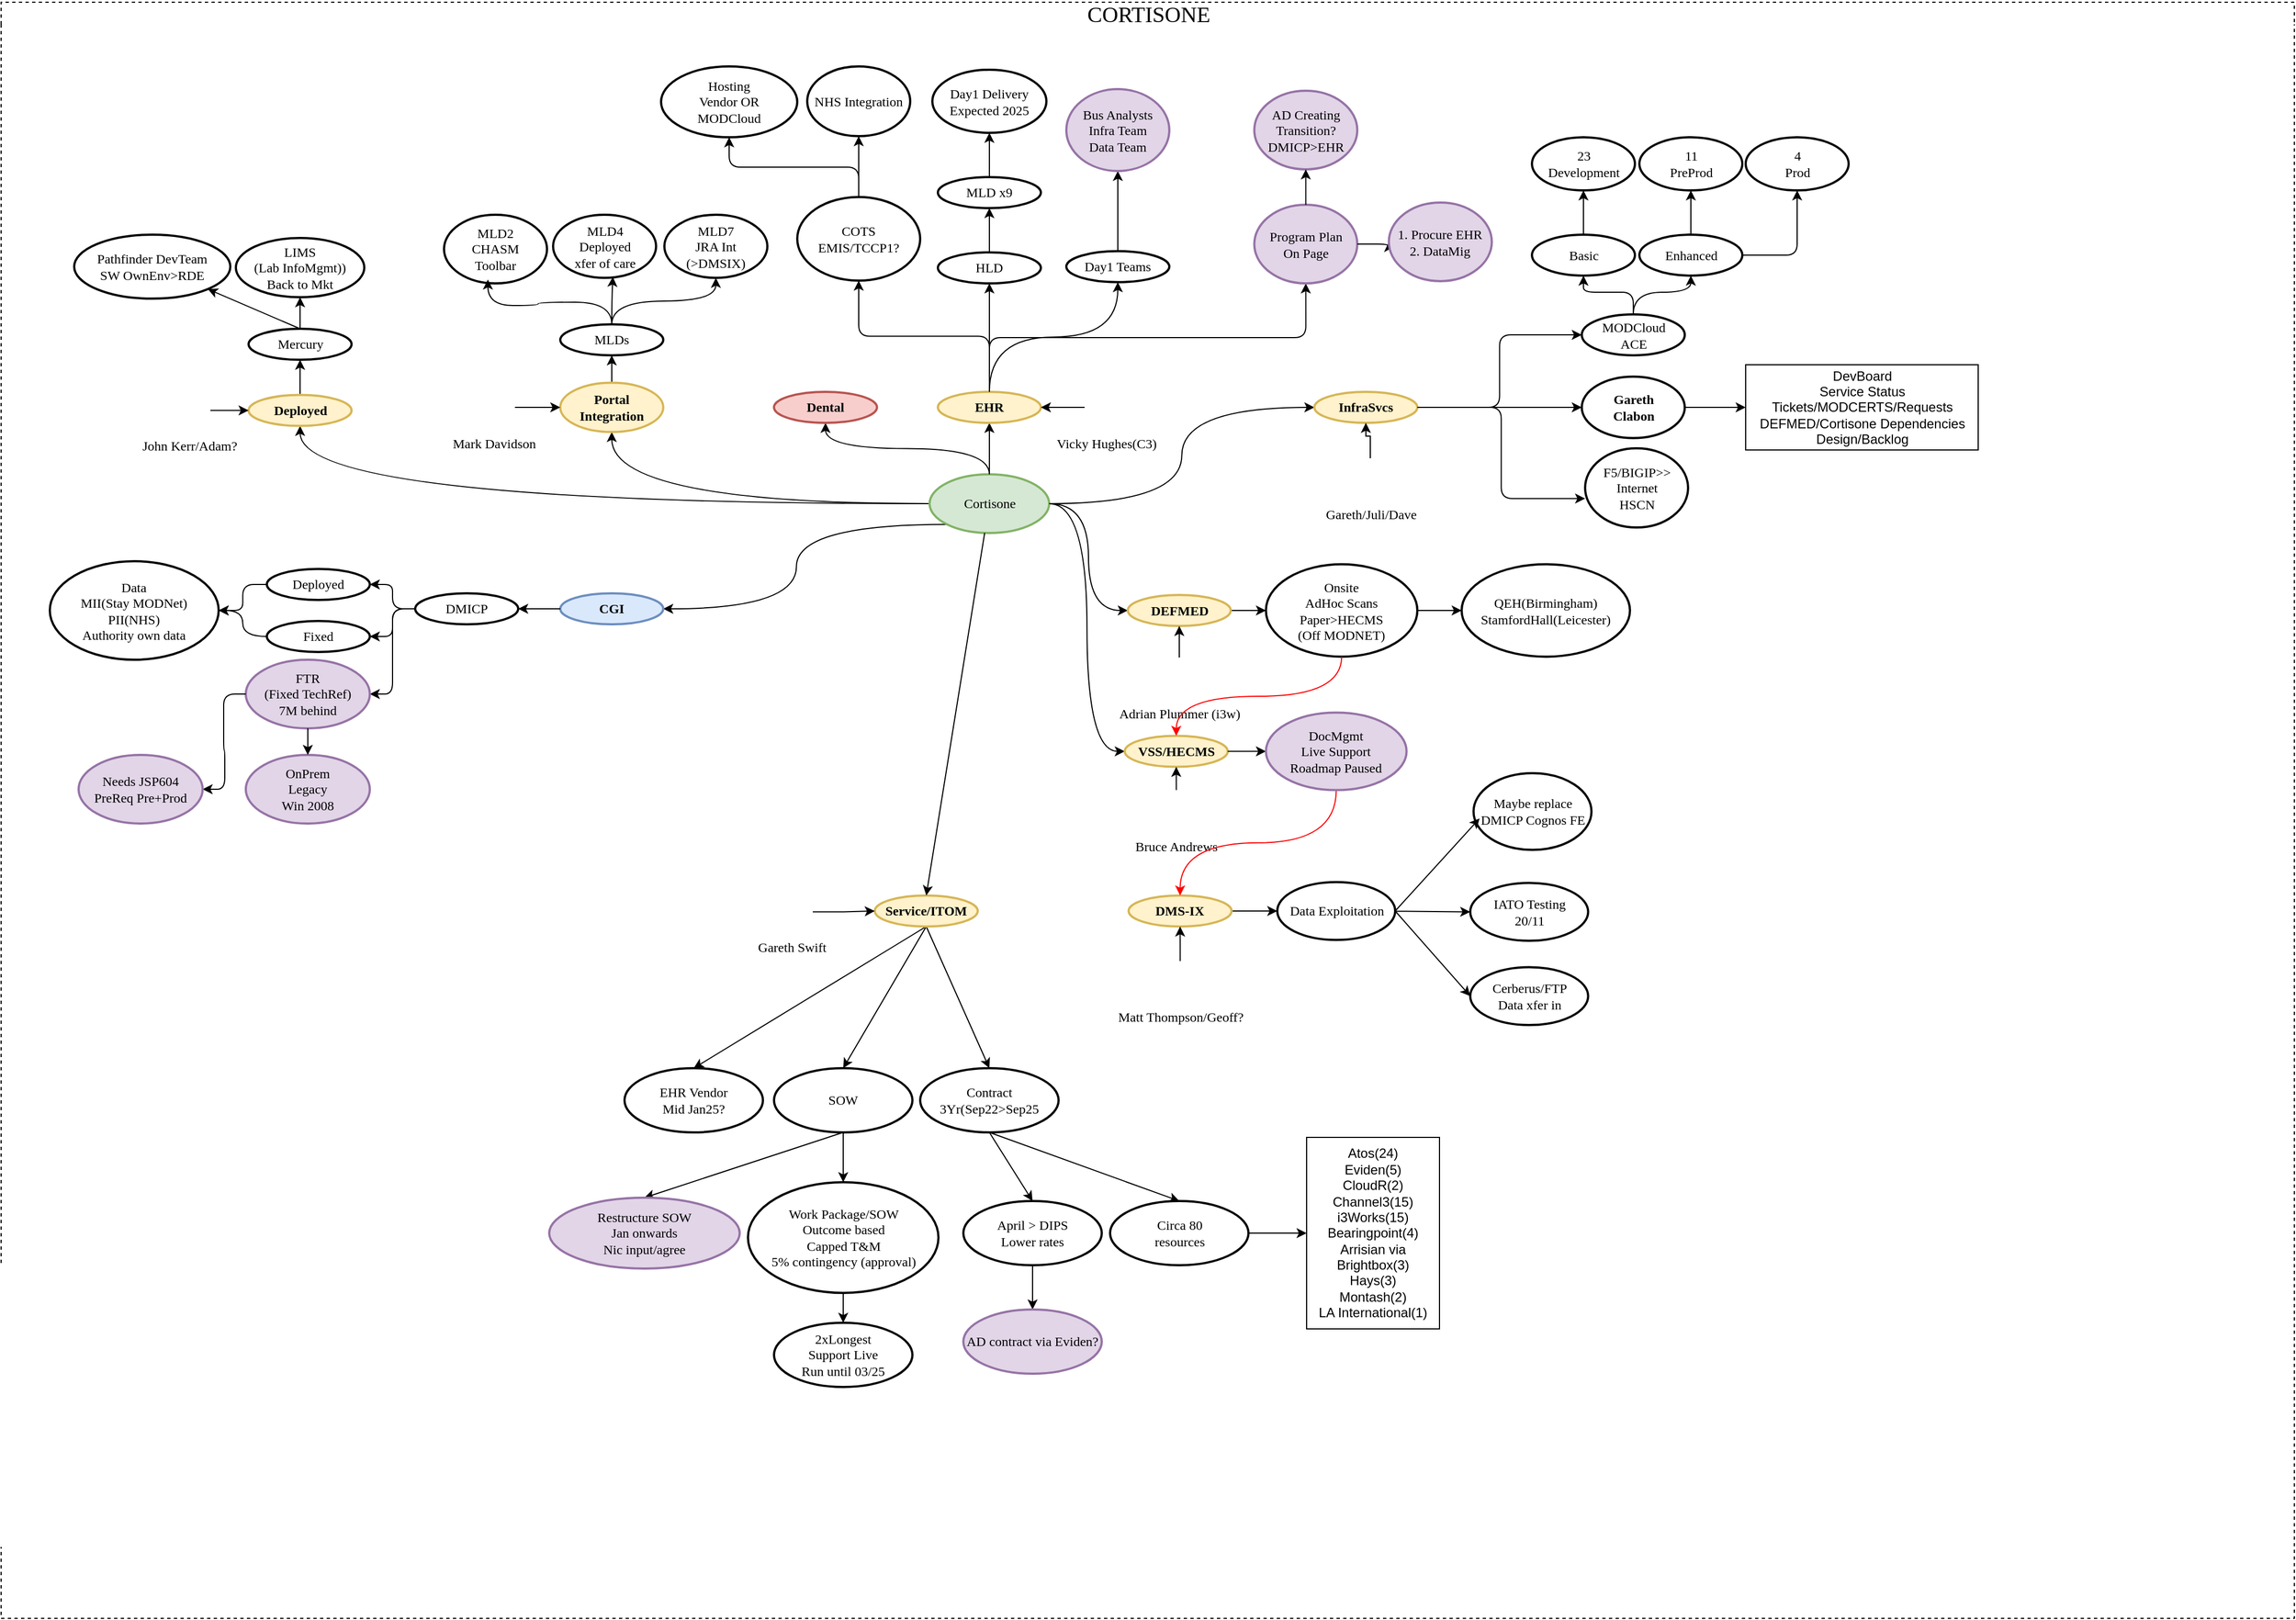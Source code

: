 <mxfile border="50" scale="3" compressed="false" locked="false" version="24.8.6" pages="4">
  <diagram name="Overview" id="YmL12bMKpDGza6XwsDPr">
    <mxGraphModel dx="1902" dy="950" grid="0" gridSize="10" guides="1" tooltips="1" connect="1" arrows="1" fold="1" page="0" pageScale="1" pageWidth="827" pageHeight="1169" background="none" math="1" shadow="0">
      <root>
        <mxCell id="X5NqExCQtvZxIxQ7pmgY-0" />
        <mxCell id="1" parent="X5NqExCQtvZxIxQ7pmgY-0" />
        <mxCell id="Gr0Zq-AI6Quabplr0KPa-179" value="&lt;span style=&quot;&quot;&gt;&lt;font style=&quot;font-size: 20px;&quot;&gt;CORTISONE&lt;/font&gt;&lt;/span&gt;" style="swimlane;html=1;startSize=20;horizontal=1;containerType=tree;labelBackgroundColor=none;strokeWidth=1;fontFamily=Comic Sans MS;fontSize=9;swimlaneLine=0;dashed=1;collapsible=0;fontStyle=0" parent="1" vertex="1">
          <mxGeometry x="-735" y="-137" width="2071" height="1460" as="geometry" />
        </mxCell>
        <mxCell id="_tYV2n-UsIwEec6Ld9k9-143" style="edgeStyle=orthogonalEdgeStyle;rounded=0;orthogonalLoop=1;jettySize=auto;html=1;exitX=0.5;exitY=0;exitDx=0;exitDy=0;entryX=0.5;entryY=1;entryDx=0;entryDy=0;" parent="Gr0Zq-AI6Quabplr0KPa-179" source="Gr0Zq-AI6Quabplr0KPa-180" target="_tYV2n-UsIwEec6Ld9k9-144" edge="1">
          <mxGeometry relative="1" as="geometry">
            <mxPoint x="888.5" y="340" as="targetPoint" />
          </mxGeometry>
        </mxCell>
        <mxCell id="aMysqFvyXMTRrFzHTfEN-5" style="edgeStyle=orthogonalEdgeStyle;rounded=0;orthogonalLoop=1;jettySize=auto;html=1;exitX=0;exitY=0.5;exitDx=0;exitDy=0;entryX=0.5;entryY=1;entryDx=0;entryDy=0;curved=1;" edge="1" parent="Gr0Zq-AI6Quabplr0KPa-179" source="Gr0Zq-AI6Quabplr0KPa-180" target="U8WOIIxGjh_oT9GiWp5W-18">
          <mxGeometry relative="1" as="geometry" />
        </mxCell>
        <mxCell id="aMysqFvyXMTRrFzHTfEN-34" style="edgeStyle=orthogonalEdgeStyle;rounded=0;orthogonalLoop=1;jettySize=auto;html=1;exitX=0;exitY=0.5;exitDx=0;exitDy=0;entryX=0.5;entryY=1;entryDx=0;entryDy=0;curved=1;" edge="1" parent="Gr0Zq-AI6Quabplr0KPa-179" source="Gr0Zq-AI6Quabplr0KPa-180" target="U8WOIIxGjh_oT9GiWp5W-48">
          <mxGeometry relative="1" as="geometry" />
        </mxCell>
        <mxCell id="aMysqFvyXMTRrFzHTfEN-36" style="edgeStyle=orthogonalEdgeStyle;rounded=0;orthogonalLoop=1;jettySize=auto;html=1;exitX=1;exitY=0.5;exitDx=0;exitDy=0;entryX=0;entryY=0.5;entryDx=0;entryDy=0;curved=1;" edge="1" parent="Gr0Zq-AI6Quabplr0KPa-179" source="Gr0Zq-AI6Quabplr0KPa-180" target="U8WOIIxGjh_oT9GiWp5W-37">
          <mxGeometry relative="1" as="geometry" />
        </mxCell>
        <mxCell id="aMysqFvyXMTRrFzHTfEN-52" style="edgeStyle=orthogonalEdgeStyle;rounded=0;orthogonalLoop=1;jettySize=auto;html=1;exitX=0;exitY=1;exitDx=0;exitDy=0;entryX=1;entryY=0.5;entryDx=0;entryDy=0;curved=1;" edge="1" parent="Gr0Zq-AI6Quabplr0KPa-179" source="Gr0Zq-AI6Quabplr0KPa-180" target="U8WOIIxGjh_oT9GiWp5W-64">
          <mxGeometry relative="1" as="geometry" />
        </mxCell>
        <mxCell id="Gr0Zq-AI6Quabplr0KPa-180" value="&lt;font face=&quot;Comic Sans MS&quot;&gt;Cortisone&lt;/font&gt;" style="ellipse;whiteSpace=wrap;html=1;align=center;container=1;recursiveResize=0;treeFolding=1;strokeWidth=2;fillColor=#d5e8d4;strokeColor=#82b366;" parent="Gr0Zq-AI6Quabplr0KPa-179" vertex="1">
          <mxGeometry x="838.5" y="426.5" width="108" height="53" as="geometry" />
        </mxCell>
        <mxCell id="_tYV2n-UsIwEec6Ld9k9-144" value="&lt;font face=&quot;Comic Sans MS&quot;&gt;EHR&lt;/font&gt;" style="ellipse;whiteSpace=wrap;html=1;align=center;container=1;recursiveResize=0;treeFolding=1;strokeWidth=2;fontStyle=1;fillColor=#fff2cc;strokeColor=#d6b656;" parent="Gr0Zq-AI6Quabplr0KPa-179" vertex="1">
          <mxGeometry x="846" y="352" width="93" height="28" as="geometry" />
        </mxCell>
        <mxCell id="_tYV2n-UsIwEec6Ld9k9-146" value="&lt;font face=&quot;Comic Sans MS&quot;&gt;COTS&lt;/font&gt;&lt;div&gt;&lt;div&gt;&lt;font face=&quot;Comic Sans MS&quot;&gt;EMIS/TCCP1?&lt;/font&gt;&lt;/div&gt;&lt;/div&gt;" style="ellipse;whiteSpace=wrap;html=1;align=center;container=1;recursiveResize=0;treeFolding=1;strokeWidth=2;" parent="Gr0Zq-AI6Quabplr0KPa-179" vertex="1">
          <mxGeometry x="719" y="176" width="111" height="75.5" as="geometry" />
        </mxCell>
        <mxCell id="_tYV2n-UsIwEec6Ld9k9-147" style="edgeStyle=orthogonalEdgeStyle;rounded=1;orthogonalLoop=1;jettySize=auto;html=1;exitX=0.5;exitY=0;exitDx=0;exitDy=0;entryX=0.5;entryY=1;entryDx=0;entryDy=0;curved=0;" parent="Gr0Zq-AI6Quabplr0KPa-179" source="_tYV2n-UsIwEec6Ld9k9-144" target="U8WOIIxGjh_oT9GiWp5W-95" edge="1">
          <mxGeometry relative="1" as="geometry">
            <mxPoint x="892.5" y="348" as="targetPoint" />
            <mxPoint x="892.5" y="427" as="sourcePoint" />
          </mxGeometry>
        </mxCell>
        <mxCell id="U8WOIIxGjh_oT9GiWp5W-5" style="edgeStyle=orthogonalEdgeStyle;rounded=0;orthogonalLoop=1;jettySize=auto;html=1;entryX=1;entryY=0.5;entryDx=0;entryDy=0;" parent="Gr0Zq-AI6Quabplr0KPa-179" source="U8WOIIxGjh_oT9GiWp5W-4" target="_tYV2n-UsIwEec6Ld9k9-144" edge="1">
          <mxGeometry relative="1" as="geometry" />
        </mxCell>
        <mxCell id="U8WOIIxGjh_oT9GiWp5W-4" value="Vicky Hughes(C3)" style="shape=image;html=1;verticalAlign=top;verticalLabelPosition=bottom;labelBackgroundColor=#ffffff;imageAspect=0;aspect=fixed;image=https://cdn3.iconfinder.com/data/icons/tango-icon-library/48/system-users-128.png;dashed=0;fontFamily=Comic Sans MS;fontSize=12;fontColor=#000000;align=center;strokeColor=#000099;strokeWidth=2;fillColor=#D2D3D3;" parent="Gr0Zq-AI6Quabplr0KPa-179" vertex="1">
          <mxGeometry x="978.5" y="347.5" width="39" height="37" as="geometry" />
        </mxCell>
        <mxCell id="U8WOIIxGjh_oT9GiWp5W-7" style="edgeStyle=orthogonalEdgeStyle;rounded=0;orthogonalLoop=1;jettySize=auto;html=1;exitX=1;exitY=0.5;exitDx=0;exitDy=0;entryX=0;entryY=0.5;entryDx=0;entryDy=0;curved=1;" parent="Gr0Zq-AI6Quabplr0KPa-179" source="Gr0Zq-AI6Quabplr0KPa-180" target="U8WOIIxGjh_oT9GiWp5W-8" edge="1">
          <mxGeometry relative="1" as="geometry">
            <mxPoint x="1088" y="431" as="targetPoint" />
            <mxPoint x="1092" y="518" as="sourcePoint" />
          </mxGeometry>
        </mxCell>
        <mxCell id="U8WOIIxGjh_oT9GiWp5W-8" value="&lt;font face=&quot;Comic Sans MS&quot;&gt;InfraSvcs&lt;/font&gt;" style="ellipse;whiteSpace=wrap;html=1;align=center;container=1;recursiveResize=0;treeFolding=1;strokeWidth=2;fontStyle=1;fillColor=#fff2cc;strokeColor=#d6b656;" parent="Gr0Zq-AI6Quabplr0KPa-179" vertex="1">
          <mxGeometry x="1186" y="352" width="93" height="28" as="geometry" />
        </mxCell>
        <mxCell id="U8WOIIxGjh_oT9GiWp5W-10" style="edgeStyle=orthogonalEdgeStyle;rounded=0;orthogonalLoop=1;jettySize=auto;html=1;" parent="Gr0Zq-AI6Quabplr0KPa-179" source="U8WOIIxGjh_oT9GiWp5W-9" target="U8WOIIxGjh_oT9GiWp5W-8" edge="1">
          <mxGeometry relative="1" as="geometry" />
        </mxCell>
        <mxCell id="U8WOIIxGjh_oT9GiWp5W-9" value="Gareth/Juli/Dave" style="shape=image;html=1;verticalAlign=top;verticalLabelPosition=bottom;labelBackgroundColor=#ffffff;imageAspect=0;aspect=fixed;image=https://cdn3.iconfinder.com/data/icons/tango-icon-library/48/system-users-128.png;dashed=0;fontFamily=Comic Sans MS;fontSize=12;fontColor=#000000;align=center;strokeColor=#000099;strokeWidth=2;fillColor=#D2D3D3;" parent="Gr0Zq-AI6Quabplr0KPa-179" vertex="1">
          <mxGeometry x="1217" y="412" width="39" height="37" as="geometry" />
        </mxCell>
        <mxCell id="aMysqFvyXMTRrFzHTfEN-2" style="edgeStyle=orthogonalEdgeStyle;rounded=0;orthogonalLoop=1;jettySize=auto;html=1;entryX=0.5;entryY=1;entryDx=0;entryDy=0;exitX=0.5;exitY=0;exitDx=0;exitDy=0;curved=1;" edge="1" parent="Gr0Zq-AI6Quabplr0KPa-179" source="U8WOIIxGjh_oT9GiWp5W-11" target="U8WOIIxGjh_oT9GiWp5W-79">
          <mxGeometry relative="1" as="geometry" />
        </mxCell>
        <mxCell id="U8WOIIxGjh_oT9GiWp5W-11" value="&lt;font face=&quot;Comic Sans MS&quot;&gt;MODCloud&lt;/font&gt;&lt;div&gt;&lt;font face=&quot;Comic Sans MS&quot;&gt;ACE&lt;/font&gt;&lt;/div&gt;" style="ellipse;whiteSpace=wrap;html=1;align=center;container=1;recursiveResize=0;treeFolding=1;strokeWidth=2;" parent="Gr0Zq-AI6Quabplr0KPa-179" vertex="1">
          <mxGeometry x="1427.5" y="282" width="93" height="37" as="geometry" />
        </mxCell>
        <mxCell id="U8WOIIxGjh_oT9GiWp5W-12" style="edgeStyle=orthogonalEdgeStyle;rounded=1;orthogonalLoop=1;jettySize=auto;html=1;exitX=1;exitY=0.5;exitDx=0;exitDy=0;entryX=0;entryY=0.5;entryDx=0;entryDy=0;" parent="Gr0Zq-AI6Quabplr0KPa-179" source="U8WOIIxGjh_oT9GiWp5W-8" target="U8WOIIxGjh_oT9GiWp5W-11" edge="1">
          <mxGeometry relative="1" as="geometry">
            <mxPoint x="1440.5" y="318" as="targetPoint" />
            <mxPoint x="1320" y="386" as="sourcePoint" />
          </mxGeometry>
        </mxCell>
        <mxCell id="U8WOIIxGjh_oT9GiWp5W-13" style="edgeStyle=orthogonalEdgeStyle;rounded=0;orthogonalLoop=1;jettySize=auto;html=1;exitX=1;exitY=0.5;exitDx=0;exitDy=0;entryX=0;entryY=0.5;entryDx=0;entryDy=0;curved=1;" parent="Gr0Zq-AI6Quabplr0KPa-179" source="Gr0Zq-AI6Quabplr0KPa-180" target="U8WOIIxGjh_oT9GiWp5W-14" edge="1">
          <mxGeometry relative="1" as="geometry">
            <mxPoint x="1091.45" y="602.88" as="targetPoint" />
            <mxPoint x="970.496" y="438.999" as="sourcePoint" />
          </mxGeometry>
        </mxCell>
        <mxCell id="U8WOIIxGjh_oT9GiWp5W-14" value="&lt;font face=&quot;Comic Sans MS&quot;&gt;VSS/HECMS&lt;/font&gt;" style="ellipse;whiteSpace=wrap;html=1;align=center;container=1;recursiveResize=0;treeFolding=1;strokeWidth=2;fontStyle=1;fillColor=#fff2cc;strokeColor=#d6b656;" parent="Gr0Zq-AI6Quabplr0KPa-179" vertex="1">
          <mxGeometry x="1014.75" y="662.75" width="93" height="28" as="geometry" />
        </mxCell>
        <mxCell id="U8WOIIxGjh_oT9GiWp5W-15" style="edgeStyle=orthogonalEdgeStyle;rounded=0;orthogonalLoop=1;jettySize=auto;html=1;" parent="Gr0Zq-AI6Quabplr0KPa-179" source="U8WOIIxGjh_oT9GiWp5W-16" target="U8WOIIxGjh_oT9GiWp5W-14" edge="1">
          <mxGeometry relative="1" as="geometry" />
        </mxCell>
        <mxCell id="U8WOIIxGjh_oT9GiWp5W-16" value="Bruce Andrews" style="shape=image;html=1;verticalAlign=top;verticalLabelPosition=bottom;labelBackgroundColor=#ffffff;imageAspect=0;aspect=fixed;image=https://cdn3.iconfinder.com/data/icons/tango-icon-library/48/system-users-128.png;dashed=0;fontFamily=Comic Sans MS;fontSize=12;fontColor=#000000;align=center;strokeColor=#000099;strokeWidth=2;fillColor=#D2D3D3;" parent="Gr0Zq-AI6Quabplr0KPa-179" vertex="1">
          <mxGeometry x="1041.75" y="711.75" width="39" height="37" as="geometry" />
        </mxCell>
        <mxCell id="aMysqFvyXMTRrFzHTfEN-6" style="edgeStyle=none;rounded=0;orthogonalLoop=1;jettySize=auto;html=1;exitX=0.5;exitY=0;exitDx=0;exitDy=0;entryX=0.5;entryY=1;entryDx=0;entryDy=0;" edge="1" parent="Gr0Zq-AI6Quabplr0KPa-179" source="U8WOIIxGjh_oT9GiWp5W-18" target="U8WOIIxGjh_oT9GiWp5W-21">
          <mxGeometry relative="1" as="geometry" />
        </mxCell>
        <mxCell id="U8WOIIxGjh_oT9GiWp5W-18" value="&lt;font face=&quot;Comic Sans MS&quot;&gt;Portal&lt;/font&gt;&lt;div&gt;&lt;font face=&quot;Comic Sans MS&quot;&gt;Integration&lt;/font&gt;&lt;/div&gt;" style="ellipse;whiteSpace=wrap;html=1;align=center;container=1;recursiveResize=0;treeFolding=1;strokeWidth=2;fontStyle=1;fillColor=#fff2cc;strokeColor=#d6b656;" parent="Gr0Zq-AI6Quabplr0KPa-179" vertex="1">
          <mxGeometry x="504.98" y="343.75" width="93" height="44.5" as="geometry" />
        </mxCell>
        <mxCell id="U8WOIIxGjh_oT9GiWp5W-19" style="edgeStyle=orthogonalEdgeStyle;rounded=0;orthogonalLoop=1;jettySize=auto;html=1;" parent="Gr0Zq-AI6Quabplr0KPa-179" source="U8WOIIxGjh_oT9GiWp5W-20" target="U8WOIIxGjh_oT9GiWp5W-18" edge="1">
          <mxGeometry relative="1" as="geometry" />
        </mxCell>
        <mxCell id="U8WOIIxGjh_oT9GiWp5W-20" value="Mark Davidson" style="shape=image;html=1;verticalAlign=top;verticalLabelPosition=bottom;labelBackgroundColor=#ffffff;imageAspect=0;aspect=fixed;image=https://cdn3.iconfinder.com/data/icons/tango-icon-library/48/system-users-128.png;dashed=0;fontFamily=Comic Sans MS;fontSize=12;fontColor=#000000;align=center;strokeColor=#000099;strokeWidth=2;fillColor=#D2D3D3;" parent="Gr0Zq-AI6Quabplr0KPa-179" vertex="1">
          <mxGeometry x="425" y="347.5" width="39" height="37" as="geometry" />
        </mxCell>
        <mxCell id="aMysqFvyXMTRrFzHTfEN-9" style="edgeStyle=orthogonalEdgeStyle;rounded=0;orthogonalLoop=1;jettySize=auto;html=1;exitX=0.5;exitY=0;exitDx=0;exitDy=0;entryX=0.5;entryY=1;entryDx=0;entryDy=0;curved=1;" edge="1" parent="Gr0Zq-AI6Quabplr0KPa-179" source="U8WOIIxGjh_oT9GiWp5W-21" target="U8WOIIxGjh_oT9GiWp5W-30">
          <mxGeometry relative="1" as="geometry" />
        </mxCell>
        <mxCell id="U8WOIIxGjh_oT9GiWp5W-21" value="&lt;font face=&quot;Comic Sans MS&quot;&gt;MLDs&lt;/font&gt;" style="ellipse;whiteSpace=wrap;html=1;align=center;container=1;recursiveResize=0;treeFolding=1;strokeWidth=2;" parent="Gr0Zq-AI6Quabplr0KPa-179" vertex="1">
          <mxGeometry x="504.98" y="291" width="93" height="28" as="geometry" />
        </mxCell>
        <mxCell id="U8WOIIxGjh_oT9GiWp5W-23" value="&lt;font face=&quot;Comic Sans MS&quot;&gt;MLD2&lt;/font&gt;&lt;div&gt;&lt;font face=&quot;Comic Sans MS&quot;&gt;CHASM&lt;/font&gt;&lt;/div&gt;&lt;div&gt;&lt;font face=&quot;Comic Sans MS&quot;&gt;Toolbar&lt;/font&gt;&lt;/div&gt;" style="ellipse;whiteSpace=wrap;html=1;align=center;container=1;recursiveResize=0;treeFolding=1;strokeWidth=2;" parent="Gr0Zq-AI6Quabplr0KPa-179" vertex="1">
          <mxGeometry x="400" y="192" width="93" height="62" as="geometry" />
        </mxCell>
        <mxCell id="U8WOIIxGjh_oT9GiWp5W-29" value="&lt;font face=&quot;Comic Sans MS&quot;&gt;MLD4&lt;/font&gt;&lt;div&gt;&lt;font face=&quot;Comic Sans MS&quot;&gt;Deployed&lt;/font&gt;&lt;/div&gt;&lt;div&gt;&lt;font face=&quot;Comic Sans MS&quot;&gt;xfer of care&lt;/font&gt;&lt;/div&gt;" style="ellipse;whiteSpace=wrap;html=1;align=center;container=1;recursiveResize=0;treeFolding=1;strokeWidth=2;" parent="Gr0Zq-AI6Quabplr0KPa-179" vertex="1">
          <mxGeometry x="498.5" y="192" width="93" height="57" as="geometry" />
        </mxCell>
        <mxCell id="U8WOIIxGjh_oT9GiWp5W-30" value="&lt;font face=&quot;Comic Sans MS&quot;&gt;MLD7&lt;/font&gt;&lt;div&gt;&lt;font face=&quot;Comic Sans MS&quot;&gt;JRA Int&lt;/font&gt;&lt;/div&gt;&lt;div&gt;&lt;font face=&quot;Comic Sans MS&quot;&gt;(&amp;gt;DMSIX)&lt;/font&gt;&lt;/div&gt;" style="ellipse;whiteSpace=wrap;html=1;align=center;container=1;recursiveResize=0;treeFolding=1;strokeWidth=2;" parent="Gr0Zq-AI6Quabplr0KPa-179" vertex="1">
          <mxGeometry x="599" y="192" width="93" height="57" as="geometry" />
        </mxCell>
        <mxCell id="aMysqFvyXMTRrFzHTfEN-35" style="edgeStyle=none;rounded=0;orthogonalLoop=1;jettySize=auto;html=1;exitX=1;exitY=0.5;exitDx=0;exitDy=0;entryX=0;entryY=0.5;entryDx=0;entryDy=0;" edge="1" parent="Gr0Zq-AI6Quabplr0KPa-179" source="U8WOIIxGjh_oT9GiWp5W-37" target="U8WOIIxGjh_oT9GiWp5W-113">
          <mxGeometry relative="1" as="geometry" />
        </mxCell>
        <mxCell id="U8WOIIxGjh_oT9GiWp5W-37" value="&lt;font face=&quot;Comic Sans MS&quot;&gt;DEFMED&lt;/font&gt;" style="ellipse;whiteSpace=wrap;html=1;align=center;container=1;recursiveResize=0;treeFolding=1;strokeWidth=2;fontStyle=1;fillColor=#fff2cc;strokeColor=#d6b656;" parent="Gr0Zq-AI6Quabplr0KPa-179" vertex="1">
          <mxGeometry x="1017.5" y="535.5" width="93" height="28" as="geometry" />
        </mxCell>
        <mxCell id="U8WOIIxGjh_oT9GiWp5W-47" style="edgeStyle=orthogonalEdgeStyle;rounded=0;orthogonalLoop=1;jettySize=auto;html=1;entryX=0.5;entryY=1;entryDx=0;entryDy=0;" parent="Gr0Zq-AI6Quabplr0KPa-179" source="U8WOIIxGjh_oT9GiWp5W-38" target="U8WOIIxGjh_oT9GiWp5W-37" edge="1">
          <mxGeometry relative="1" as="geometry" />
        </mxCell>
        <mxCell id="U8WOIIxGjh_oT9GiWp5W-38" value="Adrian Plummer (i3w)" style="shape=image;html=1;verticalAlign=top;verticalLabelPosition=bottom;labelBackgroundColor=#ffffff;imageAspect=0;aspect=fixed;image=https://cdn3.iconfinder.com/data/icons/tango-icon-library/48/system-users-128.png;dashed=0;fontFamily=Comic Sans MS;fontSize=12;fontColor=#000000;align=center;strokeColor=#000099;strokeWidth=2;fillColor=#D2D3D3;" parent="Gr0Zq-AI6Quabplr0KPa-179" vertex="1">
          <mxGeometry x="1044.5" y="592.0" width="39" height="37" as="geometry" />
        </mxCell>
        <mxCell id="aMysqFvyXMTRrFzHTfEN-31" style="edgeStyle=none;rounded=0;orthogonalLoop=1;jettySize=auto;html=1;exitX=0.5;exitY=0;exitDx=0;exitDy=0;entryX=0.5;entryY=1;entryDx=0;entryDy=0;" edge="1" parent="Gr0Zq-AI6Quabplr0KPa-179" source="U8WOIIxGjh_oT9GiWp5W-48" target="aMysqFvyXMTRrFzHTfEN-30">
          <mxGeometry relative="1" as="geometry" />
        </mxCell>
        <mxCell id="U8WOIIxGjh_oT9GiWp5W-48" value="&lt;font face=&quot;Comic Sans MS&quot;&gt;Deployed&lt;/font&gt;" style="ellipse;whiteSpace=wrap;html=1;align=center;container=1;recursiveResize=0;treeFolding=1;strokeWidth=2;fontStyle=1;fillColor=#fff2cc;strokeColor=#d6b656;" parent="Gr0Zq-AI6Quabplr0KPa-179" vertex="1">
          <mxGeometry x="223.5" y="354.75" width="93" height="28" as="geometry" />
        </mxCell>
        <mxCell id="U8WOIIxGjh_oT9GiWp5W-53" style="edgeStyle=orthogonalEdgeStyle;rounded=0;orthogonalLoop=1;jettySize=auto;html=1;entryX=0;entryY=0.5;entryDx=0;entryDy=0;" parent="Gr0Zq-AI6Quabplr0KPa-179" source="U8WOIIxGjh_oT9GiWp5W-49" target="U8WOIIxGjh_oT9GiWp5W-48" edge="1">
          <mxGeometry relative="1" as="geometry" />
        </mxCell>
        <mxCell id="U8WOIIxGjh_oT9GiWp5W-49" value="John Kerr/Adam?" style="shape=image;html=1;verticalAlign=top;verticalLabelPosition=bottom;labelBackgroundColor=#ffffff;imageAspect=0;aspect=fixed;image=https://cdn3.iconfinder.com/data/icons/tango-icon-library/48/system-users-128.png;dashed=0;fontFamily=Comic Sans MS;fontSize=12;fontColor=#000000;align=center;strokeColor=#000099;strokeWidth=2;fillColor=#D2D3D3;" parent="Gr0Zq-AI6Quabplr0KPa-179" vertex="1">
          <mxGeometry x="150" y="350.25" width="39" height="37" as="geometry" />
        </mxCell>
        <mxCell id="aMysqFvyXMTRrFzHTfEN-16" style="edgeStyle=none;rounded=0;orthogonalLoop=1;jettySize=auto;html=1;exitX=1;exitY=0.5;exitDx=0;exitDy=0;entryX=0;entryY=0.5;entryDx=0;entryDy=0;" edge="1" parent="Gr0Zq-AI6Quabplr0KPa-179" source="U8WOIIxGjh_oT9GiWp5W-56" target="0Uy9JfPE4Kz9mQ_6Vyc3-41">
          <mxGeometry relative="1" as="geometry">
            <mxPoint x="1142.75" y="849.75" as="targetPoint" />
          </mxGeometry>
        </mxCell>
        <mxCell id="U8WOIIxGjh_oT9GiWp5W-56" value="&lt;font face=&quot;Comic Sans MS&quot;&gt;DMS-IX&lt;/font&gt;" style="ellipse;whiteSpace=wrap;html=1;align=center;container=1;recursiveResize=0;treeFolding=1;strokeWidth=2;fontStyle=1;fillColor=#fff2cc;strokeColor=#d6b656;" parent="Gr0Zq-AI6Quabplr0KPa-179" vertex="1">
          <mxGeometry x="1018.25" y="807" width="93" height="28" as="geometry" />
        </mxCell>
        <mxCell id="U8WOIIxGjh_oT9GiWp5W-57" value="Matt Thompson/Geoff?" style="shape=image;html=1;verticalAlign=top;verticalLabelPosition=bottom;labelBackgroundColor=#ffffff;imageAspect=0;aspect=fixed;image=https://cdn3.iconfinder.com/data/icons/tango-icon-library/48/system-users-128.png;dashed=0;fontFamily=Comic Sans MS;fontSize=12;fontColor=#000000;align=center;strokeColor=#000099;strokeWidth=2;fillColor=#D2D3D3;" parent="Gr0Zq-AI6Quabplr0KPa-179" vertex="1">
          <mxGeometry x="1045.25" y="866.25" width="39" height="37" as="geometry" />
        </mxCell>
        <mxCell id="U8WOIIxGjh_oT9GiWp5W-120" style="edgeStyle=orthogonalEdgeStyle;rounded=0;orthogonalLoop=1;jettySize=auto;html=1;curved=1;entryX=0.5;entryY=1;entryDx=0;entryDy=0;exitX=0.5;exitY=0;exitDx=0;exitDy=0;" parent="Gr0Zq-AI6Quabplr0KPa-179" source="Gr0Zq-AI6Quabplr0KPa-180" target="U8WOIIxGjh_oT9GiWp5W-58" edge="1">
          <mxGeometry relative="1" as="geometry">
            <mxPoint x="766.5" y="378" as="sourcePoint" />
          </mxGeometry>
        </mxCell>
        <mxCell id="U8WOIIxGjh_oT9GiWp5W-58" value="&lt;font face=&quot;Comic Sans MS&quot;&gt;Dental&lt;/font&gt;" style="ellipse;whiteSpace=wrap;html=1;align=center;container=1;recursiveResize=0;treeFolding=1;strokeWidth=2;fontStyle=1;fillColor=#f8cecc;strokeColor=#b85450;" parent="Gr0Zq-AI6Quabplr0KPa-179" vertex="1">
          <mxGeometry x="698" y="352" width="93" height="28" as="geometry" />
        </mxCell>
        <mxCell id="U8WOIIxGjh_oT9GiWp5W-63" style="edgeStyle=orthogonalEdgeStyle;rounded=0;orthogonalLoop=1;jettySize=auto;html=1;entryX=0.5;entryY=1;entryDx=0;entryDy=0;" parent="Gr0Zq-AI6Quabplr0KPa-179" source="U8WOIIxGjh_oT9GiWp5W-57" target="U8WOIIxGjh_oT9GiWp5W-56" edge="1">
          <mxGeometry relative="1" as="geometry">
            <mxPoint x="1067.75" y="854.75" as="targetPoint" />
          </mxGeometry>
        </mxCell>
        <mxCell id="U8WOIIxGjh_oT9GiWp5W-64" value="&lt;font face=&quot;Comic Sans MS&quot;&gt;CGI&lt;/font&gt;" style="ellipse;whiteSpace=wrap;html=1;align=center;container=1;recursiveResize=0;treeFolding=1;strokeWidth=2;fontStyle=1;fillColor=#dae8fc;strokeColor=#6c8ebf;" parent="Gr0Zq-AI6Quabplr0KPa-179" vertex="1">
          <mxGeometry x="504.98" y="534.0" width="93" height="28" as="geometry" />
        </mxCell>
        <mxCell id="U8WOIIxGjh_oT9GiWp5W-68" value="&lt;font face=&quot;Comic Sans MS&quot;&gt;DMICP&lt;/font&gt;" style="ellipse;whiteSpace=wrap;html=1;align=center;container=1;recursiveResize=0;treeFolding=1;strokeWidth=2;" parent="Gr0Zq-AI6Quabplr0KPa-179" vertex="1">
          <mxGeometry x="373.98" y="534" width="93" height="28" as="geometry" />
        </mxCell>
        <mxCell id="U8WOIIxGjh_oT9GiWp5W-69" style="edgeStyle=orthogonalEdgeStyle;rounded=1;orthogonalLoop=1;jettySize=auto;html=1;exitX=0;exitY=0.5;exitDx=0;exitDy=0;entryX=1;entryY=0.5;entryDx=0;entryDy=0;curved=0;" parent="Gr0Zq-AI6Quabplr0KPa-179" source="U8WOIIxGjh_oT9GiWp5W-64" target="U8WOIIxGjh_oT9GiWp5W-68" edge="1">
          <mxGeometry relative="1" as="geometry">
            <mxPoint x="529.98" y="554.5" as="targetPoint" />
            <mxPoint x="482.98" y="540.5" as="sourcePoint" />
          </mxGeometry>
        </mxCell>
        <mxCell id="U8WOIIxGjh_oT9GiWp5W-70" style="edgeStyle=orthogonalEdgeStyle;rounded=1;orthogonalLoop=1;jettySize=auto;html=1;exitX=0;exitY=0.5;exitDx=0;exitDy=0;entryX=1;entryY=0.5;entryDx=0;entryDy=0;curved=0;" parent="Gr0Zq-AI6Quabplr0KPa-179" source="U8WOIIxGjh_oT9GiWp5W-68" target="U8WOIIxGjh_oT9GiWp5W-71" edge="1">
          <mxGeometry relative="1" as="geometry">
            <mxPoint x="464.98" y="617.5" as="targetPoint" />
            <mxPoint x="439.98" y="611" as="sourcePoint" />
          </mxGeometry>
        </mxCell>
        <mxCell id="U8WOIIxGjh_oT9GiWp5W-71" value="&lt;font face=&quot;Comic Sans MS&quot;&gt;Deployed&lt;/font&gt;" style="ellipse;whiteSpace=wrap;html=1;align=center;container=1;recursiveResize=0;treeFolding=1;strokeWidth=2;" parent="Gr0Zq-AI6Quabplr0KPa-179" vertex="1">
          <mxGeometry x="239.98" y="512" width="93" height="28" as="geometry" />
        </mxCell>
        <mxCell id="U8WOIIxGjh_oT9GiWp5W-72" style="edgeStyle=orthogonalEdgeStyle;rounded=1;orthogonalLoop=1;jettySize=auto;html=1;exitX=0;exitY=0.5;exitDx=0;exitDy=0;curved=0;entryX=1;entryY=0.5;entryDx=0;entryDy=0;" parent="Gr0Zq-AI6Quabplr0KPa-179" source="U8WOIIxGjh_oT9GiWp5W-68" target="U8WOIIxGjh_oT9GiWp5W-73" edge="1">
          <mxGeometry relative="1" as="geometry">
            <mxPoint x="345.98" y="594" as="targetPoint" />
            <mxPoint x="439.98" y="611" as="sourcePoint" />
          </mxGeometry>
        </mxCell>
        <mxCell id="U8WOIIxGjh_oT9GiWp5W-73" value="&lt;font face=&quot;Comic Sans MS&quot;&gt;Fixed&lt;/font&gt;" style="ellipse;whiteSpace=wrap;html=1;align=center;container=1;recursiveResize=0;treeFolding=1;strokeWidth=2;" parent="Gr0Zq-AI6Quabplr0KPa-179" vertex="1">
          <mxGeometry x="239.98" y="559" width="93" height="28" as="geometry" />
        </mxCell>
        <mxCell id="U8WOIIxGjh_oT9GiWp5W-75" style="edgeStyle=orthogonalEdgeStyle;rounded=1;orthogonalLoop=1;jettySize=auto;html=1;curved=0;" parent="Gr0Zq-AI6Quabplr0KPa-179" source="U8WOIIxGjh_oT9GiWp5W-11" target="U8WOIIxGjh_oT9GiWp5W-78" edge="1">
          <mxGeometry relative="1" as="geometry">
            <mxPoint x="1526" y="215" as="targetPoint" />
            <mxPoint x="1301.5" y="424" as="sourcePoint" />
          </mxGeometry>
        </mxCell>
        <mxCell id="aMysqFvyXMTRrFzHTfEN-3" style="edgeStyle=none;rounded=0;orthogonalLoop=1;jettySize=auto;html=1;exitX=0.5;exitY=0;exitDx=0;exitDy=0;entryX=0.5;entryY=1;entryDx=0;entryDy=0;" edge="1" parent="Gr0Zq-AI6Quabplr0KPa-179" source="U8WOIIxGjh_oT9GiWp5W-78" target="U8WOIIxGjh_oT9GiWp5W-86">
          <mxGeometry relative="1" as="geometry" />
        </mxCell>
        <mxCell id="U8WOIIxGjh_oT9GiWp5W-78" value="&lt;font face=&quot;Comic Sans MS&quot;&gt;Basic&lt;/font&gt;" style="ellipse;whiteSpace=wrap;html=1;align=center;container=1;recursiveResize=0;treeFolding=1;strokeWidth=2;" parent="Gr0Zq-AI6Quabplr0KPa-179" vertex="1">
          <mxGeometry x="1382.5" y="210" width="93" height="37" as="geometry" />
        </mxCell>
        <mxCell id="U8WOIIxGjh_oT9GiWp5W-79" value="&lt;font face=&quot;Comic Sans MS&quot;&gt;Enhanced&lt;/font&gt;" style="ellipse;whiteSpace=wrap;html=1;align=center;container=1;recursiveResize=0;treeFolding=1;strokeWidth=2;" parent="Gr0Zq-AI6Quabplr0KPa-179" vertex="1">
          <mxGeometry x="1479.5" y="210" width="93" height="37" as="geometry" />
        </mxCell>
        <mxCell id="U8WOIIxGjh_oT9GiWp5W-86" value="&lt;font face=&quot;Comic Sans MS&quot;&gt;23&lt;/font&gt;&lt;div&gt;&lt;font face=&quot;Comic Sans MS&quot;&gt;Development&lt;/font&gt;&lt;/div&gt;" style="ellipse;whiteSpace=wrap;html=1;align=center;container=1;recursiveResize=0;treeFolding=1;strokeWidth=2;" parent="Gr0Zq-AI6Quabplr0KPa-179" vertex="1">
          <mxGeometry x="1382.5" y="122" width="93" height="48" as="geometry" />
        </mxCell>
        <mxCell id="U8WOIIxGjh_oT9GiWp5W-87" style="edgeStyle=orthogonalEdgeStyle;rounded=1;orthogonalLoop=1;jettySize=auto;html=1;entryX=0.5;entryY=1;entryDx=0;entryDy=0;curved=0;" parent="Gr0Zq-AI6Quabplr0KPa-179" source="U8WOIIxGjh_oT9GiWp5W-79" target="U8WOIIxGjh_oT9GiWp5W-88" edge="1">
          <mxGeometry relative="1" as="geometry">
            <mxPoint x="1436" y="313" as="targetPoint" />
            <mxPoint x="1384.5" y="354" as="sourcePoint" />
          </mxGeometry>
        </mxCell>
        <mxCell id="U8WOIIxGjh_oT9GiWp5W-88" value="&lt;font face=&quot;Comic Sans MS&quot;&gt;11&lt;/font&gt;&lt;div&gt;&lt;font face=&quot;Comic Sans MS&quot;&gt;PreProd&lt;/font&gt;&lt;/div&gt;" style="ellipse;whiteSpace=wrap;html=1;align=center;container=1;recursiveResize=0;treeFolding=1;strokeWidth=2;" parent="Gr0Zq-AI6Quabplr0KPa-179" vertex="1">
          <mxGeometry x="1479.5" y="122" width="93" height="48" as="geometry" />
        </mxCell>
        <mxCell id="U8WOIIxGjh_oT9GiWp5W-89" style="edgeStyle=orthogonalEdgeStyle;rounded=1;orthogonalLoop=1;jettySize=auto;html=1;entryX=0.5;entryY=1;entryDx=0;entryDy=0;curved=0;" parent="Gr0Zq-AI6Quabplr0KPa-179" source="U8WOIIxGjh_oT9GiWp5W-79" target="U8WOIIxGjh_oT9GiWp5W-90" edge="1">
          <mxGeometry relative="1" as="geometry">
            <mxPoint x="1346" y="377" as="targetPoint" />
            <mxPoint x="1436.5" y="274" as="sourcePoint" />
          </mxGeometry>
        </mxCell>
        <mxCell id="U8WOIIxGjh_oT9GiWp5W-90" value="&lt;font face=&quot;Comic Sans MS&quot;&gt;4&lt;/font&gt;&lt;div&gt;&lt;font face=&quot;Comic Sans MS&quot;&gt;Prod&lt;/font&gt;&lt;/div&gt;" style="ellipse;whiteSpace=wrap;html=1;align=center;container=1;recursiveResize=0;treeFolding=1;strokeWidth=2;" parent="Gr0Zq-AI6Quabplr0KPa-179" vertex="1">
          <mxGeometry x="1575.5" y="122" width="93" height="48" as="geometry" />
        </mxCell>
        <mxCell id="U8WOIIxGjh_oT9GiWp5W-94" style="edgeStyle=orthogonalEdgeStyle;rounded=1;orthogonalLoop=1;jettySize=auto;html=1;exitX=0.5;exitY=0;exitDx=0;exitDy=0;entryX=0.5;entryY=1;entryDx=0;entryDy=0;curved=0;" parent="Gr0Zq-AI6Quabplr0KPa-179" source="_tYV2n-UsIwEec6Ld9k9-144" target="_tYV2n-UsIwEec6Ld9k9-146" edge="1">
          <mxGeometry relative="1" as="geometry">
            <mxPoint x="307.5" y="412" as="targetPoint" />
            <mxPoint x="307.5" y="416" as="sourcePoint" />
          </mxGeometry>
        </mxCell>
        <mxCell id="U8WOIIxGjh_oT9GiWp5W-95" value="&lt;font face=&quot;Comic Sans MS&quot;&gt;HLD&lt;/font&gt;" style="ellipse;whiteSpace=wrap;html=1;align=center;container=1;recursiveResize=0;treeFolding=1;strokeWidth=2;" parent="Gr0Zq-AI6Quabplr0KPa-179" vertex="1">
          <mxGeometry x="846" y="226" width="93" height="28" as="geometry" />
        </mxCell>
        <mxCell id="U8WOIIxGjh_oT9GiWp5W-98" style="edgeStyle=orthogonalEdgeStyle;rounded=1;orthogonalLoop=1;jettySize=auto;html=1;exitX=0;exitY=0.5;exitDx=0;exitDy=0;entryX=1;entryY=0.5;entryDx=0;entryDy=0;curved=0;" parent="Gr0Zq-AI6Quabplr0KPa-179" source="U8WOIIxGjh_oT9GiWp5W-68" target="U8WOIIxGjh_oT9GiWp5W-99" edge="1">
          <mxGeometry relative="1" as="geometry">
            <mxPoint x="-55.02" y="618.5" as="targetPoint" />
            <mxPoint x="-80.02" y="612" as="sourcePoint" />
          </mxGeometry>
        </mxCell>
        <mxCell id="U8WOIIxGjh_oT9GiWp5W-99" value="&lt;font face=&quot;Comic Sans MS&quot;&gt;FTR&lt;/font&gt;&lt;div&gt;&lt;font face=&quot;Comic Sans MS&quot;&gt;(Fixed TechRef)&lt;/font&gt;&lt;/div&gt;&lt;div&gt;&lt;font face=&quot;Comic Sans MS&quot;&gt;7M behind&lt;/font&gt;&lt;/div&gt;" style="ellipse;whiteSpace=wrap;html=1;align=center;container=1;recursiveResize=0;treeFolding=1;strokeWidth=2;fillColor=#e1d5e7;strokeColor=#9673a6;" parent="Gr0Zq-AI6Quabplr0KPa-179" vertex="1">
          <mxGeometry x="220.98" y="594" width="112" height="62" as="geometry" />
        </mxCell>
        <mxCell id="aMysqFvyXMTRrFzHTfEN-46" style="edgeStyle=none;rounded=0;orthogonalLoop=1;jettySize=auto;html=1;entryX=0.5;entryY=0;entryDx=0;entryDy=0;exitX=0.5;exitY=1;exitDx=0;exitDy=0;" edge="1" parent="Gr0Zq-AI6Quabplr0KPa-179" source="U8WOIIxGjh_oT9GiWp5W-104" target="U8WOIIxGjh_oT9GiWp5W-109">
          <mxGeometry relative="1" as="geometry">
            <mxPoint x="766" y="945" as="sourcePoint" />
          </mxGeometry>
        </mxCell>
        <mxCell id="aMysqFvyXMTRrFzHTfEN-47" style="edgeStyle=none;rounded=0;orthogonalLoop=1;jettySize=auto;html=1;exitX=0.5;exitY=1;exitDx=0;exitDy=0;entryX=0.5;entryY=0;entryDx=0;entryDy=0;" edge="1" parent="Gr0Zq-AI6Quabplr0KPa-179" source="U8WOIIxGjh_oT9GiWp5W-104" target="7y0zpPzrWC5qFnBTr4E3-1">
          <mxGeometry relative="1" as="geometry" />
        </mxCell>
        <mxCell id="aMysqFvyXMTRrFzHTfEN-48" style="edgeStyle=none;rounded=0;orthogonalLoop=1;jettySize=auto;html=1;exitX=0.5;exitY=1;exitDx=0;exitDy=0;entryX=0.5;entryY=0;entryDx=0;entryDy=0;" edge="1" parent="Gr0Zq-AI6Quabplr0KPa-179" source="U8WOIIxGjh_oT9GiWp5W-104" target="d-yEh5FUfpBjpmRi_lTf-2">
          <mxGeometry relative="1" as="geometry" />
        </mxCell>
        <mxCell id="U8WOIIxGjh_oT9GiWp5W-104" value="&lt;font face=&quot;Comic Sans MS&quot;&gt;Service/ITOM&lt;/font&gt;" style="ellipse;whiteSpace=wrap;html=1;align=center;container=1;recursiveResize=0;treeFolding=1;strokeWidth=2;fontStyle=1;fillColor=#fff2cc;strokeColor=#d6b656;" parent="Gr0Zq-AI6Quabplr0KPa-179" vertex="1">
          <mxGeometry x="789" y="807.0" width="93" height="28" as="geometry" />
        </mxCell>
        <mxCell id="U8WOIIxGjh_oT9GiWp5W-105" style="edgeStyle=orthogonalEdgeStyle;rounded=0;orthogonalLoop=1;jettySize=auto;html=1;" parent="Gr0Zq-AI6Quabplr0KPa-179" source="U8WOIIxGjh_oT9GiWp5W-106" target="U8WOIIxGjh_oT9GiWp5W-104" edge="1">
          <mxGeometry relative="1" as="geometry" />
        </mxCell>
        <mxCell id="U8WOIIxGjh_oT9GiWp5W-106" value="Gareth Swift" style="shape=image;html=1;verticalAlign=top;verticalLabelPosition=bottom;labelBackgroundColor=#ffffff;imageAspect=0;aspect=fixed;image=https://cdn3.iconfinder.com/data/icons/tango-icon-library/48/system-users-128.png;dashed=0;fontFamily=Comic Sans MS;fontSize=12;fontColor=#000000;align=center;strokeColor=#000099;strokeWidth=2;fillColor=#D2D3D3;" parent="Gr0Zq-AI6Quabplr0KPa-179" vertex="1">
          <mxGeometry x="694" y="803.25" width="39" height="37" as="geometry" />
        </mxCell>
        <mxCell id="U8WOIIxGjh_oT9GiWp5W-107" style="rounded=0;orthogonalLoop=1;jettySize=auto;html=1;entryX=0.5;entryY=0;entryDx=0;entryDy=0;" parent="Gr0Zq-AI6Quabplr0KPa-179" source="Gr0Zq-AI6Quabplr0KPa-180" target="U8WOIIxGjh_oT9GiWp5W-104" edge="1">
          <mxGeometry relative="1" as="geometry">
            <mxPoint x="1062.5" y="595" as="targetPoint" />
            <mxPoint x="896.5" y="477" as="sourcePoint" />
          </mxGeometry>
        </mxCell>
        <mxCell id="aMysqFvyXMTRrFzHTfEN-43" style="edgeStyle=none;rounded=0;orthogonalLoop=1;jettySize=auto;html=1;exitX=0.5;exitY=1;exitDx=0;exitDy=0;entryX=0.5;entryY=0;entryDx=0;entryDy=0;" edge="1" parent="Gr0Zq-AI6Quabplr0KPa-179" source="U8WOIIxGjh_oT9GiWp5W-109" target="lEefgZq47FuYLvyh-6w0-2">
          <mxGeometry relative="1" as="geometry" />
        </mxCell>
        <mxCell id="aMysqFvyXMTRrFzHTfEN-44" style="edgeStyle=none;rounded=0;orthogonalLoop=1;jettySize=auto;html=1;exitX=0.5;exitY=1;exitDx=0;exitDy=0;entryX=0.5;entryY=0;entryDx=0;entryDy=0;" edge="1" parent="Gr0Zq-AI6Quabplr0KPa-179" source="U8WOIIxGjh_oT9GiWp5W-109" target="lEefgZq47FuYLvyh-6w0-8">
          <mxGeometry relative="1" as="geometry" />
        </mxCell>
        <mxCell id="U8WOIIxGjh_oT9GiWp5W-109" value="&lt;font face=&quot;Comic Sans MS&quot;&gt;Contract&lt;/font&gt;&lt;div&gt;&lt;font face=&quot;Comic Sans MS&quot;&gt;3Yr(&lt;/font&gt;&lt;span style=&quot;font-family: &amp;quot;Comic Sans MS&amp;quot;; background-color: initial;&quot;&gt;Sep22&amp;gt;Sep25&lt;/span&gt;&lt;/div&gt;" style="ellipse;whiteSpace=wrap;html=1;align=center;container=1;recursiveResize=0;treeFolding=1;strokeWidth=2;fontStyle=0;" parent="Gr0Zq-AI6Quabplr0KPa-179" vertex="1">
          <mxGeometry x="830" y="963.0" width="125" height="58" as="geometry" />
        </mxCell>
        <mxCell id="U8WOIIxGjh_oT9GiWp5W-113" value="&lt;font face=&quot;Comic Sans MS&quot;&gt;Onsite&lt;/font&gt;&lt;div&gt;&lt;font face=&quot;Comic Sans MS&quot;&gt;AdHoc Scans&lt;/font&gt;&lt;/div&gt;&lt;div&gt;&lt;font face=&quot;Comic Sans MS&quot;&gt;Paper&amp;gt;HECMS&lt;/font&gt;&lt;/div&gt;&lt;div&gt;&lt;font face=&quot;Comic Sans MS&quot;&gt;(Off MODNET)&lt;/font&gt;&lt;/div&gt;" style="ellipse;whiteSpace=wrap;html=1;align=center;container=1;recursiveResize=0;treeFolding=1;strokeWidth=2;fontStyle=0;" parent="Gr0Zq-AI6Quabplr0KPa-179" vertex="1">
          <mxGeometry x="1142.25" y="507.75" width="136.75" height="83.5" as="geometry" />
        </mxCell>
        <mxCell id="U8WOIIxGjh_oT9GiWp5W-123" value="&lt;font face=&quot;Comic Sans MS&quot;&gt;LIMS&lt;/font&gt;&lt;div&gt;&lt;font face=&quot;Comic Sans MS&quot;&gt;(Lab InfoMgmt))&lt;br&gt;&lt;/font&gt;&lt;div&gt;&lt;font face=&quot;Comic Sans MS&quot;&gt;Back to Mkt&lt;/font&gt;&lt;/div&gt;&lt;/div&gt;" style="ellipse;whiteSpace=wrap;html=1;align=center;container=1;recursiveResize=0;treeFolding=1;strokeWidth=2;" parent="Gr0Zq-AI6Quabplr0KPa-179" vertex="1">
          <mxGeometry x="212" y="213" width="116" height="53.5" as="geometry" />
        </mxCell>
        <mxCell id="U8WOIIxGjh_oT9GiWp5W-125" value="&lt;div&gt;&lt;font face=&quot;Comic Sans MS&quot;&gt;Pathfinder DevTeam&lt;/font&gt;&lt;/div&gt;&lt;div&gt;&lt;font face=&quot;Comic Sans MS&quot;&gt;SW OwnEnv&amp;gt;RDE&lt;/font&gt;&lt;/div&gt;" style="ellipse;whiteSpace=wrap;html=1;align=center;container=1;recursiveResize=0;treeFolding=1;strokeWidth=2;" parent="Gr0Zq-AI6Quabplr0KPa-179" vertex="1">
          <mxGeometry x="66" y="210.0" width="141" height="57.75" as="geometry" />
        </mxCell>
        <mxCell id="d-yEh5FUfpBjpmRi_lTf-2" value="&lt;font face=&quot;Comic Sans MS&quot;&gt;EHR Vendor&lt;/font&gt;&lt;div&gt;&lt;font face=&quot;Comic Sans MS&quot;&gt;Mid Jan25?&lt;/font&gt;&lt;/div&gt;" style="ellipse;whiteSpace=wrap;html=1;align=center;container=1;recursiveResize=0;treeFolding=1;strokeWidth=2;fontStyle=0;" parent="Gr0Zq-AI6Quabplr0KPa-179" vertex="1">
          <mxGeometry x="563" y="963.0" width="125" height="58" as="geometry" />
        </mxCell>
        <mxCell id="aMysqFvyXMTRrFzHTfEN-40" style="edgeStyle=none;rounded=0;orthogonalLoop=1;jettySize=auto;html=1;exitX=0.5;exitY=1;exitDx=0;exitDy=0;entryX=0.5;entryY=0;entryDx=0;entryDy=0;" edge="1" parent="Gr0Zq-AI6Quabplr0KPa-179" source="7y0zpPzrWC5qFnBTr4E3-1" target="lEefgZq47FuYLvyh-6w0-6">
          <mxGeometry relative="1" as="geometry" />
        </mxCell>
        <mxCell id="aMysqFvyXMTRrFzHTfEN-42" style="edgeStyle=none;rounded=0;orthogonalLoop=1;jettySize=auto;html=1;exitX=0.5;exitY=1;exitDx=0;exitDy=0;entryX=0.5;entryY=0;entryDx=0;entryDy=0;" edge="1" parent="Gr0Zq-AI6Quabplr0KPa-179" source="7y0zpPzrWC5qFnBTr4E3-1" target="0Uy9JfPE4Kz9mQ_6Vyc3-9">
          <mxGeometry relative="1" as="geometry" />
        </mxCell>
        <mxCell id="7y0zpPzrWC5qFnBTr4E3-1" value="&lt;font face=&quot;Comic Sans MS&quot;&gt;SOW&lt;/font&gt;" style="ellipse;whiteSpace=wrap;html=1;align=center;container=1;recursiveResize=0;treeFolding=1;strokeWidth=2;fontStyle=0;" parent="Gr0Zq-AI6Quabplr0KPa-179" vertex="1">
          <mxGeometry x="698" y="963.0" width="125" height="58" as="geometry" />
        </mxCell>
        <mxCell id="lEefgZq47FuYLvyh-6w0-2" value="&lt;font face=&quot;Comic Sans MS&quot;&gt;April &amp;gt; DIPS&lt;/font&gt;&lt;div&gt;&lt;font face=&quot;Comic Sans MS&quot;&gt;Lower rates&lt;/font&gt;&lt;/div&gt;" style="ellipse;whiteSpace=wrap;html=1;align=center;container=1;recursiveResize=0;treeFolding=1;strokeWidth=2;fontStyle=0;" parent="Gr0Zq-AI6Quabplr0KPa-179" vertex="1">
          <mxGeometry x="869" y="1083" width="125" height="58" as="geometry" />
        </mxCell>
        <mxCell id="lEefgZq47FuYLvyh-6w0-4" value="&lt;font face=&quot;Comic Sans MS&quot;&gt;2xLongest&lt;/font&gt;&lt;div&gt;&lt;font face=&quot;Comic Sans MS&quot;&gt;Support Live&lt;/font&gt;&lt;/div&gt;&lt;div&gt;&lt;font face=&quot;Comic Sans MS&quot;&gt;Run until 03/25&lt;/font&gt;&lt;/div&gt;" style="ellipse;whiteSpace=wrap;html=1;align=center;container=1;recursiveResize=0;treeFolding=1;strokeWidth=2;fontStyle=0;" parent="Gr0Zq-AI6Quabplr0KPa-179" vertex="1">
          <mxGeometry x="698" y="1193" width="125" height="58" as="geometry" />
        </mxCell>
        <mxCell id="aMysqFvyXMTRrFzHTfEN-41" style="edgeStyle=none;rounded=0;orthogonalLoop=1;jettySize=auto;html=1;exitX=0.5;exitY=1;exitDx=0;exitDy=0;entryX=0.5;entryY=0;entryDx=0;entryDy=0;" edge="1" parent="Gr0Zq-AI6Quabplr0KPa-179" source="lEefgZq47FuYLvyh-6w0-6" target="lEefgZq47FuYLvyh-6w0-4">
          <mxGeometry relative="1" as="geometry" />
        </mxCell>
        <mxCell id="lEefgZq47FuYLvyh-6w0-6" value="&lt;font face=&quot;Comic Sans MS&quot;&gt;Work Package/SOW&lt;/font&gt;&lt;div&gt;&lt;font face=&quot;Comic Sans MS&quot;&gt;Outcome based&lt;/font&gt;&lt;div&gt;&lt;font face=&quot;Comic Sans MS&quot;&gt;Capped T&amp;amp;M&lt;/font&gt;&lt;/div&gt;&lt;div&gt;&lt;font face=&quot;Comic Sans MS&quot;&gt;5% contingency (approval)&lt;/font&gt;&lt;/div&gt;&lt;/div&gt;" style="ellipse;whiteSpace=wrap;html=1;align=center;container=1;recursiveResize=0;treeFolding=1;strokeWidth=2;fontStyle=0;" parent="Gr0Zq-AI6Quabplr0KPa-179" vertex="1">
          <mxGeometry x="674.5" y="1066" width="172" height="100" as="geometry" />
        </mxCell>
        <mxCell id="aMysqFvyXMTRrFzHTfEN-45" style="edgeStyle=none;rounded=0;orthogonalLoop=1;jettySize=auto;html=1;exitX=1;exitY=0.5;exitDx=0;exitDy=0;entryX=0;entryY=0.5;entryDx=0;entryDy=0;" edge="1" parent="Gr0Zq-AI6Quabplr0KPa-179" source="lEefgZq47FuYLvyh-6w0-8" target="aMysqFvyXMTRrFzHTfEN-11">
          <mxGeometry relative="1" as="geometry" />
        </mxCell>
        <mxCell id="lEefgZq47FuYLvyh-6w0-8" value="&lt;font face=&quot;Comic Sans MS&quot;&gt;Circa 80&lt;/font&gt;&lt;div&gt;&lt;font face=&quot;Comic Sans MS&quot;&gt;resources&lt;/font&gt;&lt;/div&gt;" style="ellipse;whiteSpace=wrap;html=1;align=center;container=1;recursiveResize=0;treeFolding=1;strokeWidth=2;fontStyle=0;" parent="Gr0Zq-AI6Quabplr0KPa-179" vertex="1">
          <mxGeometry x="1001.5" y="1083" width="125" height="58" as="geometry" />
        </mxCell>
        <mxCell id="0Uy9JfPE4Kz9mQ_6Vyc3-3" style="edgeStyle=orthogonalEdgeStyle;rounded=1;orthogonalLoop=1;jettySize=auto;html=1;exitX=0.5;exitY=0;exitDx=0;exitDy=0;entryX=0.5;entryY=1;entryDx=0;entryDy=0;curved=0;" parent="Gr0Zq-AI6Quabplr0KPa-179" source="_tYV2n-UsIwEec6Ld9k9-144" target="0Uy9JfPE4Kz9mQ_6Vyc3-4" edge="1">
          <mxGeometry relative="1" as="geometry">
            <mxPoint x="417.5" y="339" as="targetPoint" />
            <mxPoint x="277.5" y="348" as="sourcePoint" />
          </mxGeometry>
        </mxCell>
        <mxCell id="0Uy9JfPE4Kz9mQ_6Vyc3-4" value="&lt;font face=&quot;Comic Sans MS&quot;&gt;Program Plan&lt;/font&gt;&lt;div&gt;&lt;font face=&quot;Comic Sans MS&quot;&gt;On Page&lt;/font&gt;&lt;/div&gt;" style="ellipse;whiteSpace=wrap;html=1;align=center;container=1;recursiveResize=0;treeFolding=1;strokeWidth=2;fillColor=#e1d5e7;strokeColor=#9673a6;" parent="Gr0Zq-AI6Quabplr0KPa-179" vertex="1">
          <mxGeometry x="1131.75" y="183" width="93" height="71" as="geometry" />
        </mxCell>
        <mxCell id="0Uy9JfPE4Kz9mQ_6Vyc3-8" value="&lt;font face=&quot;Comic Sans MS&quot;&gt;OnPrem&lt;/font&gt;&lt;div&gt;&lt;font face=&quot;Comic Sans MS&quot;&gt;Legacy&lt;/font&gt;&lt;div&gt;&lt;font face=&quot;Comic Sans MS&quot;&gt;Win 2008&lt;/font&gt;&lt;/div&gt;&lt;/div&gt;" style="ellipse;whiteSpace=wrap;html=1;align=center;container=1;recursiveResize=0;treeFolding=1;strokeWidth=2;fillColor=#e1d5e7;strokeColor=#9673a6;" parent="Gr0Zq-AI6Quabplr0KPa-179" vertex="1">
          <mxGeometry x="220.98" y="680" width="112" height="62" as="geometry" />
        </mxCell>
        <mxCell id="0Uy9JfPE4Kz9mQ_6Vyc3-7" style="edgeStyle=orthogonalEdgeStyle;rounded=1;orthogonalLoop=1;jettySize=auto;html=1;exitX=0.5;exitY=1;exitDx=0;exitDy=0;entryX=0.5;entryY=0;entryDx=0;entryDy=0;curved=0;" parent="Gr0Zq-AI6Quabplr0KPa-179" source="U8WOIIxGjh_oT9GiWp5W-99" target="0Uy9JfPE4Kz9mQ_6Vyc3-8" edge="1">
          <mxGeometry relative="1" as="geometry">
            <mxPoint x="-470.02" y="614.5" as="targetPoint" />
            <mxPoint x="-41.02" y="544" as="sourcePoint" />
          </mxGeometry>
        </mxCell>
        <mxCell id="0Uy9JfPE4Kz9mQ_6Vyc3-9" value="&lt;font face=&quot;Comic Sans MS&quot;&gt;Restructure SOW&lt;/font&gt;&lt;div&gt;&lt;font face=&quot;Comic Sans MS&quot;&gt;Jan onwards&lt;/font&gt;&lt;/div&gt;&lt;div&gt;&lt;font face=&quot;Comic Sans MS&quot;&gt;Nic input/agree&lt;/font&gt;&lt;/div&gt;" style="ellipse;whiteSpace=wrap;html=1;align=center;container=1;recursiveResize=0;treeFolding=1;strokeWidth=2;fontStyle=0;fillColor=#e1d5e7;strokeColor=#9673a6;" parent="Gr0Zq-AI6Quabplr0KPa-179" vertex="1">
          <mxGeometry x="495" y="1080" width="172" height="64" as="geometry" />
        </mxCell>
        <mxCell id="0Uy9JfPE4Kz9mQ_6Vyc3-12" value="&lt;font face=&quot;Comic Sans MS&quot;&gt;AD Creating&lt;/font&gt;&lt;div&gt;&lt;font face=&quot;Comic Sans MS&quot;&gt;Transition?&lt;/font&gt;&lt;div&gt;&lt;font face=&quot;Comic Sans MS&quot;&gt;DMICP&amp;gt;EHR&lt;/font&gt;&lt;/div&gt;&lt;/div&gt;" style="ellipse;whiteSpace=wrap;html=1;align=center;container=1;recursiveResize=0;treeFolding=1;strokeWidth=2;fillColor=#e1d5e7;strokeColor=#9673a6;" parent="Gr0Zq-AI6Quabplr0KPa-179" vertex="1">
          <mxGeometry x="1131.75" y="80" width="93" height="71" as="geometry" />
        </mxCell>
        <mxCell id="0Uy9JfPE4Kz9mQ_6Vyc3-15" style="edgeStyle=orthogonalEdgeStyle;rounded=0;orthogonalLoop=1;jettySize=auto;html=1;exitX=0.5;exitY=0;exitDx=0;exitDy=0;entryX=0.5;entryY=1;entryDx=0;entryDy=0;" parent="Gr0Zq-AI6Quabplr0KPa-179" source="0Uy9JfPE4Kz9mQ_6Vyc3-4" target="0Uy9JfPE4Kz9mQ_6Vyc3-12" edge="1">
          <mxGeometry relative="1" as="geometry" />
        </mxCell>
        <mxCell id="0Uy9JfPE4Kz9mQ_6Vyc3-16" style="edgeStyle=orthogonalEdgeStyle;rounded=1;orthogonalLoop=1;jettySize=auto;html=1;exitX=0.5;exitY=0;exitDx=0;exitDy=0;entryX=0.5;entryY=1;entryDx=0;entryDy=0;curved=0;" parent="Gr0Zq-AI6Quabplr0KPa-179" source="_tYV2n-UsIwEec6Ld9k9-146" target="0Uy9JfPE4Kz9mQ_6Vyc3-17" edge="1">
          <mxGeometry relative="1" as="geometry">
            <mxPoint x="-482" y="463.5" as="targetPoint" />
            <mxPoint x="102.5" y="403.5" as="sourcePoint" />
          </mxGeometry>
        </mxCell>
        <mxCell id="0Uy9JfPE4Kz9mQ_6Vyc3-17" value="&lt;font face=&quot;Comic Sans MS&quot;&gt;NHS Integration&lt;/font&gt;" style="ellipse;whiteSpace=wrap;html=1;align=center;container=1;recursiveResize=0;treeFolding=1;strokeWidth=2;" parent="Gr0Zq-AI6Quabplr0KPa-179" vertex="1">
          <mxGeometry x="728" y="58" width="93" height="63" as="geometry" />
        </mxCell>
        <mxCell id="0Uy9JfPE4Kz9mQ_6Vyc3-19" value="&lt;font face=&quot;Comic Sans MS&quot;&gt;Data&lt;/font&gt;&lt;div&gt;&lt;font face=&quot;Comic Sans MS&quot;&gt;MII(Stay MODNet)&lt;/font&gt;&lt;/div&gt;&lt;div&gt;&lt;font face=&quot;Comic Sans MS&quot;&gt;PII(NHS)&lt;/font&gt;&lt;/div&gt;&lt;div&gt;&lt;font face=&quot;Comic Sans MS&quot;&gt;Authority own data&lt;/font&gt;&lt;/div&gt;" style="ellipse;whiteSpace=wrap;html=1;align=center;container=1;recursiveResize=0;treeFolding=1;strokeWidth=2;" parent="Gr0Zq-AI6Quabplr0KPa-179" vertex="1">
          <mxGeometry x="44" y="505" width="152.48" height="89" as="geometry" />
        </mxCell>
        <mxCell id="0Uy9JfPE4Kz9mQ_6Vyc3-18" style="edgeStyle=orthogonalEdgeStyle;rounded=1;orthogonalLoop=1;jettySize=auto;html=1;exitX=0;exitY=0.5;exitDx=0;exitDy=0;entryX=1;entryY=0.5;entryDx=0;entryDy=0;curved=0;" parent="Gr0Zq-AI6Quabplr0KPa-179" source="U8WOIIxGjh_oT9GiWp5W-71" target="0Uy9JfPE4Kz9mQ_6Vyc3-19" edge="1">
          <mxGeometry relative="1" as="geometry">
            <mxPoint x="-350.02" y="669.5" as="targetPoint" />
            <mxPoint x="-440.52" y="600" as="sourcePoint" />
          </mxGeometry>
        </mxCell>
        <mxCell id="0Uy9JfPE4Kz9mQ_6Vyc3-20" style="edgeStyle=orthogonalEdgeStyle;rounded=0;orthogonalLoop=1;jettySize=auto;html=1;exitX=0;exitY=0.5;exitDx=0;exitDy=0;curved=1;" parent="Gr0Zq-AI6Quabplr0KPa-179" source="U8WOIIxGjh_oT9GiWp5W-73" target="0Uy9JfPE4Kz9mQ_6Vyc3-19" edge="1">
          <mxGeometry relative="1" as="geometry" />
        </mxCell>
        <mxCell id="0Uy9JfPE4Kz9mQ_6Vyc3-21" style="edgeStyle=orthogonalEdgeStyle;rounded=0;orthogonalLoop=1;jettySize=auto;html=1;exitX=1;exitY=0.5;exitDx=0;exitDy=0;entryX=0;entryY=0.5;entryDx=0;entryDy=0;" parent="Gr0Zq-AI6Quabplr0KPa-179" source="U8WOIIxGjh_oT9GiWp5W-8" target="0Uy9JfPE4Kz9mQ_6Vyc3-22" edge="1">
          <mxGeometry relative="1" as="geometry">
            <mxPoint x="416.5" y="401" as="targetPoint" />
            <mxPoint x="275.5" y="423" as="sourcePoint" />
          </mxGeometry>
        </mxCell>
        <mxCell id="0Uy9JfPE4Kz9mQ_6Vyc3-29" style="edgeStyle=orthogonalEdgeStyle;rounded=0;orthogonalLoop=1;jettySize=auto;html=1;exitX=1;exitY=0.5;exitDx=0;exitDy=0;" parent="Gr0Zq-AI6Quabplr0KPa-179" source="0Uy9JfPE4Kz9mQ_6Vyc3-22" target="0Uy9JfPE4Kz9mQ_6Vyc3-28" edge="1">
          <mxGeometry relative="1" as="geometry" />
        </mxCell>
        <mxCell id="0Uy9JfPE4Kz9mQ_6Vyc3-22" value="&lt;font style=&quot;&quot; face=&quot;Comic Sans MS&quot;&gt;Gareth&lt;/font&gt;&lt;div&gt;&lt;font style=&quot;&quot; face=&quot;Comic Sans MS&quot;&gt;Clabon&lt;/font&gt;&lt;/div&gt;" style="ellipse;whiteSpace=wrap;html=1;align=center;container=1;recursiveResize=0;treeFolding=1;strokeWidth=2;fontStyle=1;" parent="Gr0Zq-AI6Quabplr0KPa-179" vertex="1">
          <mxGeometry x="1427.5" y="338.25" width="93" height="55.5" as="geometry" />
        </mxCell>
        <mxCell id="0Uy9JfPE4Kz9mQ_6Vyc3-28" value="DevBoard&lt;div&gt;Service Status&lt;div&gt;Tickets/MODCERTS/Requests&lt;/div&gt;&lt;div&gt;DEFMED/Cortisone Dependencies&lt;/div&gt;&lt;div&gt;Design/Backlog&lt;/div&gt;&lt;/div&gt;" style="rounded=0;whiteSpace=wrap;html=1;" parent="Gr0Zq-AI6Quabplr0KPa-179" vertex="1">
          <mxGeometry x="1575.5" y="327.5" width="210" height="77" as="geometry" />
        </mxCell>
        <mxCell id="0Uy9JfPE4Kz9mQ_6Vyc3-35" value="&lt;font face=&quot;Comic Sans MS&quot;&gt;F5/BIGIP&amp;gt;&amp;gt;&lt;/font&gt;&lt;div&gt;&lt;font face=&quot;Comic Sans MS&quot;&gt;Internet&lt;/font&gt;&lt;div&gt;&lt;font face=&quot;Comic Sans MS&quot;&gt;HSCN&lt;/font&gt;&lt;/div&gt;&lt;/div&gt;" style="ellipse;whiteSpace=wrap;html=1;align=center;container=1;recursiveResize=0;treeFolding=1;strokeWidth=2;" parent="Gr0Zq-AI6Quabplr0KPa-179" vertex="1">
          <mxGeometry x="1430.5" y="403" width="93" height="71.5" as="geometry" />
        </mxCell>
        <mxCell id="0Uy9JfPE4Kz9mQ_6Vyc3-36" style="edgeStyle=orthogonalEdgeStyle;rounded=1;orthogonalLoop=1;jettySize=auto;html=1;exitX=1;exitY=0.5;exitDx=0;exitDy=0;entryX=0;entryY=0.635;entryDx=0;entryDy=0;entryPerimeter=0;" parent="Gr0Zq-AI6Quabplr0KPa-179" source="U8WOIIxGjh_oT9GiWp5W-8" target="0Uy9JfPE4Kz9mQ_6Vyc3-35" edge="1">
          <mxGeometry relative="1" as="geometry">
            <mxPoint x="1422.5" y="436" as="targetPoint" />
            <mxPoint x="1293.5" y="381" as="sourcePoint" />
          </mxGeometry>
        </mxCell>
        <mxCell id="0Uy9JfPE4Kz9mQ_6Vyc3-38" style="edgeStyle=orthogonalEdgeStyle;rounded=0;orthogonalLoop=1;jettySize=auto;html=1;exitX=1;exitY=0.5;exitDx=0;exitDy=0;" parent="Gr0Zq-AI6Quabplr0KPa-179" source="U8WOIIxGjh_oT9GiWp5W-14" target="0Uy9JfPE4Kz9mQ_6Vyc3-39" edge="1">
          <mxGeometry relative="1" as="geometry">
            <mxPoint x="335.25" y="796.75" as="sourcePoint" />
          </mxGeometry>
        </mxCell>
        <mxCell id="aMysqFvyXMTRrFzHTfEN-15" style="edgeStyle=orthogonalEdgeStyle;rounded=0;orthogonalLoop=1;jettySize=auto;html=1;entryX=0.5;entryY=0;entryDx=0;entryDy=0;exitX=0.5;exitY=1;exitDx=0;exitDy=0;curved=1;strokeColor=#FF0000;" edge="1" parent="Gr0Zq-AI6Quabplr0KPa-179" source="0Uy9JfPE4Kz9mQ_6Vyc3-39" target="U8WOIIxGjh_oT9GiWp5W-56">
          <mxGeometry relative="1" as="geometry" />
        </mxCell>
        <mxCell id="0Uy9JfPE4Kz9mQ_6Vyc3-39" value="&lt;font face=&quot;Comic Sans MS&quot;&gt;DocMgmt&lt;/font&gt;&lt;div&gt;&lt;font face=&quot;Comic Sans MS&quot;&gt;Live Support&lt;/font&gt;&lt;/div&gt;&lt;div&gt;&lt;font face=&quot;Comic Sans MS&quot;&gt;Roadmap Paused&lt;/font&gt;&lt;/div&gt;" style="ellipse;whiteSpace=wrap;html=1;align=center;container=1;recursiveResize=0;treeFolding=1;strokeWidth=2;fontStyle=0;fillColor=#e1d5e7;strokeColor=#9673a6;" parent="Gr0Zq-AI6Quabplr0KPa-179" vertex="1">
          <mxGeometry x="1142.25" y="641.75" width="127" height="70" as="geometry" />
        </mxCell>
        <mxCell id="aMysqFvyXMTRrFzHTfEN-24" style="edgeStyle=none;rounded=0;orthogonalLoop=1;jettySize=auto;html=1;entryX=0;entryY=0.5;entryDx=0;entryDy=0;" edge="1" parent="Gr0Zq-AI6Quabplr0KPa-179" source="0Uy9JfPE4Kz9mQ_6Vyc3-41" target="0Uy9JfPE4Kz9mQ_6Vyc3-43">
          <mxGeometry relative="1" as="geometry" />
        </mxCell>
        <mxCell id="0Uy9JfPE4Kz9mQ_6Vyc3-41" value="&lt;font face=&quot;Comic Sans MS&quot;&gt;Data Exploitation&lt;/font&gt;" style="ellipse;whiteSpace=wrap;html=1;align=center;container=1;recursiveResize=0;treeFolding=1;strokeWidth=2;" parent="Gr0Zq-AI6Quabplr0KPa-179" vertex="1">
          <mxGeometry x="1152.5" y="794.88" width="106.5" height="52.25" as="geometry" />
        </mxCell>
        <mxCell id="0Uy9JfPE4Kz9mQ_6Vyc3-43" value="&lt;font face=&quot;Comic Sans MS&quot;&gt;IATO Testing&lt;/font&gt;&lt;div&gt;&lt;font face=&quot;Comic Sans MS&quot;&gt;20/11&lt;/font&gt;&lt;/div&gt;" style="ellipse;whiteSpace=wrap;html=1;align=center;container=1;recursiveResize=0;treeFolding=1;strokeWidth=2;" parent="Gr0Zq-AI6Quabplr0KPa-179" vertex="1">
          <mxGeometry x="1326.75" y="795.63" width="106.5" height="52.25" as="geometry" />
        </mxCell>
        <mxCell id="aMysqFvyXMTRrFzHTfEN-7" style="edgeStyle=orthogonalEdgeStyle;rounded=0;orthogonalLoop=1;jettySize=auto;html=1;entryX=0.426;entryY=0.944;entryDx=0;entryDy=0;entryPerimeter=0;exitX=0.5;exitY=0;exitDx=0;exitDy=0;curved=1;" edge="1" parent="Gr0Zq-AI6Quabplr0KPa-179" source="U8WOIIxGjh_oT9GiWp5W-21" target="U8WOIIxGjh_oT9GiWp5W-23">
          <mxGeometry relative="1" as="geometry">
            <mxPoint x="527" y="257" as="sourcePoint" />
          </mxGeometry>
        </mxCell>
        <mxCell id="aMysqFvyXMTRrFzHTfEN-8" style="edgeStyle=orthogonalEdgeStyle;rounded=0;orthogonalLoop=1;jettySize=auto;html=1;entryX=0.58;entryY=0.984;entryDx=0;entryDy=0;entryPerimeter=0;curved=1;" edge="1" parent="Gr0Zq-AI6Quabplr0KPa-179" source="U8WOIIxGjh_oT9GiWp5W-21" target="U8WOIIxGjh_oT9GiWp5W-29">
          <mxGeometry relative="1" as="geometry" />
        </mxCell>
        <mxCell id="aMysqFvyXMTRrFzHTfEN-11" value="Atos(24)&lt;div&gt;Eviden(5)&lt;/div&gt;&lt;div&gt;CloudR(2)&lt;/div&gt;&lt;div&gt;Channel3(15)&lt;/div&gt;&lt;div&gt;i3Works(15)&lt;/div&gt;&lt;div&gt;Bearingpoint(4)&lt;/div&gt;&lt;div&gt;Arrisian via Brightbox(3)&lt;/div&gt;&lt;div&gt;Hays(3)&lt;/div&gt;&lt;div&gt;Montash(2)&lt;/div&gt;&lt;div&gt;LA International(1)&lt;/div&gt;" style="rounded=0;whiteSpace=wrap;html=1;" vertex="1" parent="Gr0Zq-AI6Quabplr0KPa-179">
          <mxGeometry x="1179" y="1025.5" width="120" height="173" as="geometry" />
        </mxCell>
        <mxCell id="aMysqFvyXMTRrFzHTfEN-25" style="edgeStyle=none;rounded=0;orthogonalLoop=1;jettySize=auto;html=1;exitX=1;exitY=0.5;exitDx=0;exitDy=0;entryX=0;entryY=0.5;entryDx=0;entryDy=0;" edge="1" target="aMysqFvyXMTRrFzHTfEN-26" source="0Uy9JfPE4Kz9mQ_6Vyc3-41" parent="Gr0Zq-AI6Quabplr0KPa-179">
          <mxGeometry relative="1" as="geometry">
            <mxPoint x="331.75" y="934.75" as="sourcePoint" />
            <mxPoint x="362.75" y="963.75" as="targetPoint" />
          </mxGeometry>
        </mxCell>
        <mxCell id="aMysqFvyXMTRrFzHTfEN-26" value="&lt;font face=&quot;Comic Sans MS&quot;&gt;Cerberus/FTP&lt;/font&gt;&lt;div&gt;&lt;font face=&quot;Comic Sans MS&quot;&gt;Data xfer in&lt;/font&gt;&lt;/div&gt;" style="ellipse;whiteSpace=wrap;html=1;align=center;container=1;recursiveResize=0;treeFolding=1;strokeWidth=2;" vertex="1" parent="Gr0Zq-AI6Quabplr0KPa-179">
          <mxGeometry x="1326.75" y="871.75" width="106.5" height="52.25" as="geometry" />
        </mxCell>
        <mxCell id="aMysqFvyXMTRrFzHTfEN-27" style="edgeStyle=none;rounded=0;orthogonalLoop=1;jettySize=auto;html=1;exitX=0;exitY=0;exitDx=0;exitDy=0;" edge="1" parent="Gr0Zq-AI6Quabplr0KPa-179" source="aMysqFvyXMTRrFzHTfEN-26" target="aMysqFvyXMTRrFzHTfEN-26">
          <mxGeometry relative="1" as="geometry" />
        </mxCell>
        <mxCell id="aMysqFvyXMTRrFzHTfEN-28" value="&lt;font face=&quot;Comic Sans MS&quot;&gt;Maybe replace DMICP Cognos FE&lt;/font&gt;" style="ellipse;whiteSpace=wrap;html=1;align=center;container=1;recursiveResize=0;treeFolding=1;strokeWidth=2;" vertex="1" parent="Gr0Zq-AI6Quabplr0KPa-179">
          <mxGeometry x="1329.75" y="696.5" width="106.5" height="69.25" as="geometry" />
        </mxCell>
        <mxCell id="aMysqFvyXMTRrFzHTfEN-29" style="edgeStyle=none;rounded=0;orthogonalLoop=1;jettySize=auto;html=1;entryX=0.051;entryY=0.59;entryDx=0;entryDy=0;entryPerimeter=0;exitX=1;exitY=0.5;exitDx=0;exitDy=0;" edge="1" parent="Gr0Zq-AI6Quabplr0KPa-179" source="0Uy9JfPE4Kz9mQ_6Vyc3-41" target="aMysqFvyXMTRrFzHTfEN-28">
          <mxGeometry relative="1" as="geometry" />
        </mxCell>
        <mxCell id="aMysqFvyXMTRrFzHTfEN-32" style="edgeStyle=none;rounded=0;orthogonalLoop=1;jettySize=auto;html=1;exitX=0.5;exitY=0;exitDx=0;exitDy=0;entryX=0.5;entryY=1;entryDx=0;entryDy=0;" edge="1" parent="Gr0Zq-AI6Quabplr0KPa-179" source="aMysqFvyXMTRrFzHTfEN-30" target="U8WOIIxGjh_oT9GiWp5W-123">
          <mxGeometry relative="1" as="geometry" />
        </mxCell>
        <mxCell id="aMysqFvyXMTRrFzHTfEN-33" style="edgeStyle=none;rounded=0;orthogonalLoop=1;jettySize=auto;html=1;exitX=0.5;exitY=0;exitDx=0;exitDy=0;entryX=1;entryY=1;entryDx=0;entryDy=0;" edge="1" parent="Gr0Zq-AI6Quabplr0KPa-179" source="aMysqFvyXMTRrFzHTfEN-30" target="U8WOIIxGjh_oT9GiWp5W-125">
          <mxGeometry relative="1" as="geometry" />
        </mxCell>
        <mxCell id="aMysqFvyXMTRrFzHTfEN-30" value="&lt;font face=&quot;Comic Sans MS&quot;&gt;Mercury&lt;/font&gt;" style="ellipse;whiteSpace=wrap;html=1;align=center;container=1;recursiveResize=0;treeFolding=1;strokeWidth=2;" vertex="1" parent="Gr0Zq-AI6Quabplr0KPa-179">
          <mxGeometry x="223.5" y="295" width="93" height="28" as="geometry" />
        </mxCell>
        <mxCell id="aMysqFvyXMTRrFzHTfEN-53" style="edgeStyle=orthogonalEdgeStyle;rounded=1;orthogonalLoop=1;jettySize=auto;html=1;exitX=0.5;exitY=0;exitDx=0;exitDy=0;entryX=0.5;entryY=1;entryDx=0;entryDy=0;curved=0;" edge="1" target="aMysqFvyXMTRrFzHTfEN-54" source="U8WOIIxGjh_oT9GiWp5W-95" parent="Gr0Zq-AI6Quabplr0KPa-179">
          <mxGeometry relative="1" as="geometry">
            <mxPoint x="154.5" y="476" as="targetPoint" />
            <mxPoint x="155" y="480" as="sourcePoint" />
          </mxGeometry>
        </mxCell>
        <mxCell id="aMysqFvyXMTRrFzHTfEN-54" value="&lt;font face=&quot;Comic Sans MS&quot;&gt;MLD x9&lt;/font&gt;" style="ellipse;whiteSpace=wrap;html=1;align=center;container=1;recursiveResize=0;treeFolding=1;strokeWidth=2;" vertex="1" parent="Gr0Zq-AI6Quabplr0KPa-179">
          <mxGeometry x="846" y="158" width="93" height="28" as="geometry" />
        </mxCell>
        <mxCell id="aMysqFvyXMTRrFzHTfEN-55" style="edgeStyle=orthogonalEdgeStyle;rounded=1;orthogonalLoop=1;jettySize=auto;html=1;exitX=1;exitY=0.5;exitDx=0;exitDy=0;entryX=0;entryY=0.5;entryDx=0;entryDy=0;curved=0;" edge="1" target="aMysqFvyXMTRrFzHTfEN-56" source="0Uy9JfPE4Kz9mQ_6Vyc3-4" parent="Gr0Zq-AI6Quabplr0KPa-179">
          <mxGeometry relative="1" as="geometry">
            <mxPoint x="-198.25" y="467" as="targetPoint" />
            <mxPoint x="277.25" y="480" as="sourcePoint" />
          </mxGeometry>
        </mxCell>
        <mxCell id="aMysqFvyXMTRrFzHTfEN-56" value="&lt;font face=&quot;Comic Sans MS&quot;&gt;1. Procure EHR&lt;/font&gt;&lt;div&gt;&lt;font face=&quot;Comic Sans MS&quot;&gt;2. DataMig&lt;/font&gt;&lt;/div&gt;" style="ellipse;whiteSpace=wrap;html=1;align=center;container=1;recursiveResize=0;treeFolding=1;strokeWidth=2;fillColor=#e1d5e7;strokeColor=#9673a6;" vertex="1" parent="Gr0Zq-AI6Quabplr0KPa-179">
          <mxGeometry x="1253.25" y="181" width="93" height="71" as="geometry" />
        </mxCell>
        <mxCell id="eYfo5kosn0bS_uAtuP_T-1" style="edgeStyle=none;rounded=0;orthogonalLoop=1;jettySize=auto;html=1;exitX=0.5;exitY=1;exitDx=0;exitDy=0;entryX=0.5;entryY=0;entryDx=0;entryDy=0;" edge="1" target="eYfo5kosn0bS_uAtuP_T-2" source="lEefgZq47FuYLvyh-6w0-2" parent="Gr0Zq-AI6Quabplr0KPa-179">
          <mxGeometry relative="1" as="geometry">
            <mxPoint x="155" y="1149" as="sourcePoint" />
          </mxGeometry>
        </mxCell>
        <mxCell id="eYfo5kosn0bS_uAtuP_T-2" value="&lt;font face=&quot;Comic Sans MS&quot;&gt;AD contract via Eviden?&lt;/font&gt;" style="ellipse;whiteSpace=wrap;html=1;align=center;container=1;recursiveResize=0;treeFolding=1;strokeWidth=2;fontStyle=0;fillColor=#e1d5e7;strokeColor=#9673a6;" vertex="1" parent="Gr0Zq-AI6Quabplr0KPa-179">
          <mxGeometry x="869" y="1181" width="125" height="58" as="geometry" />
        </mxCell>
        <mxCell id="eYfo5kosn0bS_uAtuP_T-5" style="edgeStyle=orthogonalEdgeStyle;rounded=1;orthogonalLoop=1;jettySize=auto;html=1;exitX=0;exitY=0.5;exitDx=0;exitDy=0;entryX=1;entryY=0.5;entryDx=0;entryDy=0;curved=0;" edge="1" target="eYfo5kosn0bS_uAtuP_T-6" source="U8WOIIxGjh_oT9GiWp5W-99" parent="Gr0Zq-AI6Quabplr0KPa-179">
          <mxGeometry relative="1" as="geometry">
            <mxPoint x="-793.02" y="746.5" as="targetPoint" />
            <mxPoint x="-364" y="676" as="sourcePoint" />
          </mxGeometry>
        </mxCell>
        <mxCell id="eYfo5kosn0bS_uAtuP_T-6" value="&lt;font face=&quot;Comic Sans MS&quot;&gt;Needs JSP604&lt;/font&gt;&lt;div&gt;&lt;font face=&quot;Comic Sans MS&quot;&gt;PreReq Pre+Prod&lt;/font&gt;&lt;/div&gt;" style="ellipse;whiteSpace=wrap;html=1;align=center;container=1;recursiveResize=0;treeFolding=1;strokeWidth=2;fillColor=#e1d5e7;strokeColor=#9673a6;" vertex="1" parent="Gr0Zq-AI6Quabplr0KPa-179">
          <mxGeometry x="70.0" y="680" width="112" height="62" as="geometry" />
        </mxCell>
        <mxCell id="eYfo5kosn0bS_uAtuP_T-7" style="edgeStyle=orthogonalEdgeStyle;rounded=1;orthogonalLoop=1;jettySize=auto;html=1;exitX=0.5;exitY=0;exitDx=0;exitDy=0;entryX=0.5;entryY=1;entryDx=0;entryDy=0;curved=0;" edge="1" target="eYfo5kosn0bS_uAtuP_T-8" source="aMysqFvyXMTRrFzHTfEN-54" parent="Gr0Zq-AI6Quabplr0KPa-179">
          <mxGeometry relative="1" as="geometry">
            <mxPoint x="-569.5" y="542" as="targetPoint" />
            <mxPoint x="169" y="292" as="sourcePoint" />
          </mxGeometry>
        </mxCell>
        <mxCell id="eYfo5kosn0bS_uAtuP_T-8" value="&lt;font face=&quot;Comic Sans MS&quot;&gt;Day1 Delivery Expected 2025&lt;/font&gt;" style="ellipse;whiteSpace=wrap;html=1;align=center;container=1;recursiveResize=0;treeFolding=1;strokeWidth=2;" vertex="1" parent="Gr0Zq-AI6Quabplr0KPa-179">
          <mxGeometry x="841" y="61" width="103" height="57" as="geometry" />
        </mxCell>
        <mxCell id="eYfo5kosn0bS_uAtuP_T-9" style="edgeStyle=orthogonalEdgeStyle;rounded=1;orthogonalLoop=1;jettySize=auto;html=1;exitX=0.5;exitY=0;exitDx=0;exitDy=0;entryX=0.5;entryY=1;entryDx=0;entryDy=0;curved=0;" edge="1" target="eYfo5kosn0bS_uAtuP_T-10" source="_tYV2n-UsIwEec6Ld9k9-146" parent="Gr0Zq-AI6Quabplr0KPa-179">
          <mxGeometry relative="1" as="geometry">
            <mxPoint x="-416.5" y="478" as="targetPoint" />
            <mxPoint x="169" y="418" as="sourcePoint" />
          </mxGeometry>
        </mxCell>
        <mxCell id="eYfo5kosn0bS_uAtuP_T-10" value="&lt;font face=&quot;Comic Sans MS&quot;&gt;Hosting&lt;/font&gt;&lt;div&gt;&lt;font face=&quot;Comic Sans MS&quot;&gt;Vendor OR&lt;/font&gt;&lt;div&gt;&lt;font face=&quot;Comic Sans MS&quot;&gt;MODCloud&lt;/font&gt;&lt;/div&gt;&lt;/div&gt;" style="ellipse;whiteSpace=wrap;html=1;align=center;container=1;recursiveResize=0;treeFolding=1;strokeWidth=2;" vertex="1" parent="Gr0Zq-AI6Quabplr0KPa-179">
          <mxGeometry x="596" y="58" width="123" height="64" as="geometry" />
        </mxCell>
        <mxCell id="eYfo5kosn0bS_uAtuP_T-11" value="&lt;font face=&quot;Comic Sans MS&quot;&gt;Day1 Teams&lt;/font&gt;" style="ellipse;whiteSpace=wrap;html=1;align=center;container=1;recursiveResize=0;treeFolding=1;strokeWidth=2;" vertex="1" parent="Gr0Zq-AI6Quabplr0KPa-179">
          <mxGeometry x="962" y="224.88" width="93" height="28" as="geometry" />
        </mxCell>
        <mxCell id="eYfo5kosn0bS_uAtuP_T-12" value="" style="edgeStyle=none;rounded=0;orthogonalLoop=1;jettySize=auto;html=1;" edge="1" source="eYfo5kosn0bS_uAtuP_T-11" target="eYfo5kosn0bS_uAtuP_T-13" parent="Gr0Zq-AI6Quabplr0KPa-179">
          <mxGeometry relative="1" as="geometry" />
        </mxCell>
        <mxCell id="eYfo5kosn0bS_uAtuP_T-13" value="&lt;font face=&quot;Comic Sans MS&quot;&gt;Bus Analysts&lt;/font&gt;&lt;div&gt;&lt;font face=&quot;Comic Sans MS&quot;&gt;Infra Team&lt;/font&gt;&lt;/div&gt;&lt;div&gt;&lt;font face=&quot;Comic Sans MS&quot;&gt;Data Team&lt;/font&gt;&lt;/div&gt;" style="ellipse;whiteSpace=wrap;html=1;align=center;container=1;recursiveResize=0;treeFolding=1;strokeWidth=2;fillColor=#e1d5e7;strokeColor=#9673a6;" vertex="1" parent="Gr0Zq-AI6Quabplr0KPa-179">
          <mxGeometry x="962" y="78.56" width="93" height="73.88" as="geometry" />
        </mxCell>
        <mxCell id="eYfo5kosn0bS_uAtuP_T-14" style="edgeStyle=orthogonalEdgeStyle;rounded=0;orthogonalLoop=1;jettySize=auto;html=1;exitX=0.5;exitY=0;exitDx=0;exitDy=0;entryX=0.5;entryY=1;entryDx=0;entryDy=0;curved=1;" edge="1" parent="Gr0Zq-AI6Quabplr0KPa-179" source="_tYV2n-UsIwEec6Ld9k9-144" target="eYfo5kosn0bS_uAtuP_T-11">
          <mxGeometry relative="1" as="geometry" />
        </mxCell>
        <mxCell id="eYfo5kosn0bS_uAtuP_T-15" style="edgeStyle=orthogonalEdgeStyle;rounded=0;orthogonalLoop=1;jettySize=auto;html=1;exitX=0.5;exitY=1;exitDx=0;exitDy=0;entryX=0.5;entryY=0;entryDx=0;entryDy=0;curved=1;strokeColor=#FF0000;" edge="1" parent="Gr0Zq-AI6Quabplr0KPa-179" source="U8WOIIxGjh_oT9GiWp5W-113" target="U8WOIIxGjh_oT9GiWp5W-14">
          <mxGeometry relative="1" as="geometry" />
        </mxCell>
        <mxCell id="eYfo5kosn0bS_uAtuP_T-16" style="edgeStyle=none;rounded=0;orthogonalLoop=1;jettySize=auto;html=1;exitX=1;exitY=0.5;exitDx=0;exitDy=0;entryX=0;entryY=0.5;entryDx=0;entryDy=0;" edge="1" target="eYfo5kosn0bS_uAtuP_T-17" source="U8WOIIxGjh_oT9GiWp5W-113" parent="Gr0Zq-AI6Quabplr0KPa-179">
          <mxGeometry relative="1" as="geometry">
            <mxPoint x="386" y="586" as="sourcePoint" />
          </mxGeometry>
        </mxCell>
        <mxCell id="eYfo5kosn0bS_uAtuP_T-17" value="&lt;font face=&quot;Comic Sans MS&quot;&gt;QEH(Birmingham)&lt;/font&gt;&lt;div&gt;&lt;font face=&quot;Comic Sans MS&quot;&gt;StamfordHall(Leicester)&lt;/font&gt;&lt;/div&gt;" style="ellipse;whiteSpace=wrap;html=1;align=center;container=1;recursiveResize=0;treeFolding=1;strokeWidth=2;fontStyle=0;" vertex="1" parent="Gr0Zq-AI6Quabplr0KPa-179">
          <mxGeometry x="1319" y="507.75" width="152" height="83.5" as="geometry" />
        </mxCell>
      </root>
    </mxGraphModel>
  </diagram>
  <diagram id="EaOeDV7ggw30bGe9wxSQ" name="Stakeholders">
    <mxGraphModel dx="2204" dy="687" grid="1" gridSize="10" guides="1" tooltips="1" connect="1" arrows="1" fold="1" page="1" pageScale="1" pageWidth="827" pageHeight="1169" math="0" shadow="0">
      <root>
        <mxCell id="0" />
        <mxCell id="1" parent="0" />
        <mxCell id="L__NzPAZYMF-UCLKErf--15" value="" style="edgeStyle=orthogonalEdgeStyle;rounded=0;orthogonalLoop=1;jettySize=auto;html=1;" parent="1" source="L__NzPAZYMF-UCLKErf--13" target="L__NzPAZYMF-UCLKErf--14" edge="1">
          <mxGeometry relative="1" as="geometry" />
        </mxCell>
        <mxCell id="L__NzPAZYMF-UCLKErf--13" value="MEDIS" style="rounded=1;whiteSpace=wrap;html=1;fillColor=#dae8fc;strokeColor=#6c8ebf;" parent="1" vertex="1">
          <mxGeometry x="1000" y="240" width="120" height="40" as="geometry" />
        </mxCell>
        <mxCell id="IVNqC4m0oDf9aFk0AtO9-2" value="" style="edgeStyle=orthogonalEdgeStyle;rounded=0;orthogonalLoop=1;jettySize=auto;html=1;entryX=0;entryY=0.5;entryDx=0;entryDy=0;" parent="1" source="L__NzPAZYMF-UCLKErf--14" target="1I_aJMzdFxXijUq1r7oh-3" edge="1">
          <mxGeometry relative="1" as="geometry">
            <mxPoint x="1200" y="360" as="targetPoint" />
          </mxGeometry>
        </mxCell>
        <mxCell id="L__NzPAZYMF-UCLKErf--14" value="&lt;b&gt;Program Lead&lt;/b&gt;&lt;div&gt;Nic Simper&lt;/div&gt;" style="rounded=1;whiteSpace=wrap;html=1;" parent="1" vertex="1">
          <mxGeometry x="1000" y="320" width="120" height="40" as="geometry" />
        </mxCell>
        <mxCell id="L__NzPAZYMF-UCLKErf--22" style="edgeStyle=orthogonalEdgeStyle;rounded=0;orthogonalLoop=1;jettySize=auto;html=1;entryX=0.5;entryY=0;entryDx=0;entryDy=0;exitX=0.5;exitY=1;exitDx=0;exitDy=0;" parent="1" source="L__NzPAZYMF-UCLKErf--17" target="L__NzPAZYMF-UCLKErf--21" edge="1">
          <mxGeometry relative="1" as="geometry" />
        </mxCell>
        <mxCell id="L__NzPAZYMF-UCLKErf--17" value="MOD&lt;div&gt;StratCom&lt;/div&gt;" style="rounded=1;whiteSpace=wrap;html=1;fillColor=#d5e8d4;strokeColor=#82b366;" parent="1" vertex="1">
          <mxGeometry x="440" y="40" width="120" height="40" as="geometry" />
        </mxCell>
        <mxCell id="L__NzPAZYMF-UCLKErf--20" value="" style="edgeStyle=orthogonalEdgeStyle;rounded=0;orthogonalLoop=1;jettySize=auto;html=1;exitX=0.5;exitY=1;exitDx=0;exitDy=0;entryX=0.5;entryY=0;entryDx=0;entryDy=0;" parent="1" source="L__NzPAZYMF-UCLKErf--17" target="kJwVKzkdB3iC_IOSC8iw-1" edge="1">
          <mxGeometry relative="1" as="geometry" />
        </mxCell>
        <mxCell id="L__NzPAZYMF-UCLKErf--18" value="&lt;b&gt;SRO&lt;/b&gt;&lt;div&gt;Eileen Jessop&lt;/div&gt;" style="rounded=1;whiteSpace=wrap;html=1;" parent="1" vertex="1">
          <mxGeometry x="810" y="240" width="120" height="40" as="geometry" />
        </mxCell>
        <mxCell id="L__NzPAZYMF-UCLKErf--19" value="&lt;div&gt;&lt;b&gt;Portfolio Director&lt;/b&gt;&lt;/div&gt;&lt;div&gt;Stephen Fisher&lt;/div&gt;" style="rounded=1;whiteSpace=wrap;html=1;" parent="1" vertex="1">
          <mxGeometry x="-240" y="240" width="120" height="40" as="geometry" />
        </mxCell>
        <mxCell id="L__NzPAZYMF-UCLKErf--27" value="" style="edgeStyle=orthogonalEdgeStyle;rounded=0;orthogonalLoop=1;jettySize=auto;html=1;" parent="1" source="L__NzPAZYMF-UCLKErf--21" target="L__NzPAZYMF-UCLKErf--26" edge="1">
          <mxGeometry relative="1" as="geometry" />
        </mxCell>
        <mxCell id="L__NzPAZYMF-UCLKErf--21" value="&lt;div&gt;&lt;b&gt;Defence Digital&lt;/b&gt;&lt;/div&gt;" style="rounded=1;whiteSpace=wrap;html=1;fillColor=#dae8fc;strokeColor=#6c8ebf;" parent="1" vertex="1">
          <mxGeometry x="200" y="160" width="120" height="40" as="geometry" />
        </mxCell>
        <mxCell id="L__NzPAZYMF-UCLKErf--25" value="" style="edgeStyle=orthogonalEdgeStyle;rounded=0;orthogonalLoop=1;jettySize=auto;html=1;" parent="1" source="L__NzPAZYMF-UCLKErf--23" target="L__NzPAZYMF-UCLKErf--24" edge="1">
          <mxGeometry relative="1" as="geometry" />
        </mxCell>
        <mxCell id="L__NzPAZYMF-UCLKErf--23" value="Answer Digital" style="rounded=1;whiteSpace=wrap;html=1;fillColor=#d5e8d4;strokeColor=#82b366;" parent="1" vertex="1">
          <mxGeometry x="40" y="440" width="120" height="40" as="geometry" />
        </mxCell>
        <mxCell id="QBBS7kd30Coh249hhsmo-7" value="" style="edgeStyle=orthogonalEdgeStyle;rounded=0;orthogonalLoop=1;jettySize=auto;html=1;" parent="1" source="L__NzPAZYMF-UCLKErf--24" target="QBBS7kd30Coh249hhsmo-6" edge="1">
          <mxGeometry relative="1" as="geometry" />
        </mxCell>
        <mxCell id="1I_aJMzdFxXijUq1r7oh-2" style="edgeStyle=orthogonalEdgeStyle;rounded=0;orthogonalLoop=1;jettySize=auto;html=1;entryX=0.5;entryY=0;entryDx=0;entryDy=0;exitX=0;exitY=0.5;exitDx=0;exitDy=0;" edge="1" parent="1" source="QBBS7kd30Coh249hhsmo-6" target="1I_aJMzdFxXijUq1r7oh-1">
          <mxGeometry relative="1" as="geometry" />
        </mxCell>
        <mxCell id="L__NzPAZYMF-UCLKErf--24" value="&lt;div&gt;&lt;b&gt;CTO&lt;/b&gt;&lt;/div&gt;&lt;div&gt;Rich Pugmire&lt;/div&gt;" style="rounded=1;whiteSpace=wrap;html=1;" parent="1" vertex="1">
          <mxGeometry x="40" y="520" width="120" height="40" as="geometry" />
        </mxCell>
        <mxCell id="QBBS7kd30Coh249hhsmo-10" value="" style="edgeStyle=orthogonalEdgeStyle;rounded=0;orthogonalLoop=1;jettySize=auto;html=1;" parent="1" source="L__NzPAZYMF-UCLKErf--26" target="QBBS7kd30Coh249hhsmo-2" edge="1">
          <mxGeometry relative="1" as="geometry" />
        </mxCell>
        <mxCell id="QBBS7kd30Coh249hhsmo-11" style="edgeStyle=orthogonalEdgeStyle;rounded=0;orthogonalLoop=1;jettySize=auto;html=1;exitX=0.5;exitY=1;exitDx=0;exitDy=0;entryX=0.5;entryY=0;entryDx=0;entryDy=0;" parent="1" source="L__NzPAZYMF-UCLKErf--26" target="L__NzPAZYMF-UCLKErf--23" edge="1">
          <mxGeometry relative="1" as="geometry">
            <Array as="points">
              <mxPoint x="260" y="320" />
              <mxPoint x="100" y="320" />
            </Array>
          </mxGeometry>
        </mxCell>
        <mxCell id="7wqDjtjDUqOBIsMh_5xm-5" style="edgeStyle=orthogonalEdgeStyle;rounded=0;orthogonalLoop=1;jettySize=auto;html=1;exitX=0.5;exitY=1;exitDx=0;exitDy=0;entryX=0.5;entryY=0;entryDx=0;entryDy=0;" parent="1" source="L__NzPAZYMF-UCLKErf--26" target="7wqDjtjDUqOBIsMh_5xm-3" edge="1">
          <mxGeometry relative="1" as="geometry">
            <Array as="points">
              <mxPoint x="260" y="320" />
              <mxPoint x="-100" y="320" />
            </Array>
          </mxGeometry>
        </mxCell>
        <mxCell id="L__NzPAZYMF-UCLKErf--26" value="TSP Contract" style="whiteSpace=wrap;html=1;rounded=1;fillColor=#fff2cc;strokeColor=#d6b656;" parent="1" vertex="1">
          <mxGeometry x="200" y="240" width="120" height="60" as="geometry" />
        </mxCell>
        <mxCell id="QBBS7kd30Coh249hhsmo-1" value="" style="edgeStyle=orthogonalEdgeStyle;rounded=0;orthogonalLoop=1;jettySize=auto;html=1;" parent="1" source="QBBS7kd30Coh249hhsmo-2" target="QBBS7kd30Coh249hhsmo-3" edge="1">
          <mxGeometry relative="1" as="geometry" />
        </mxCell>
        <mxCell id="QBBS7kd30Coh249hhsmo-2" value="Channel3" style="rounded=1;whiteSpace=wrap;html=1;fillColor=#d5e8d4;strokeColor=#82b366;" parent="1" vertex="1">
          <mxGeometry x="200" y="440" width="120" height="40" as="geometry" />
        </mxCell>
        <mxCell id="QBBS7kd30Coh249hhsmo-9" value="" style="edgeStyle=orthogonalEdgeStyle;rounded=0;orthogonalLoop=1;jettySize=auto;html=1;" parent="1" source="QBBS7kd30Coh249hhsmo-3" target="QBBS7kd30Coh249hhsmo-8" edge="1">
          <mxGeometry relative="1" as="geometry" />
        </mxCell>
        <mxCell id="QBBS7kd30Coh249hhsmo-3" value="&lt;div style=&quot;font-weight: 700;&quot;&gt;&lt;span style=&quot;font-weight: normal;&quot;&gt;130-150 FTE&lt;/span&gt;&lt;/div&gt;&lt;div style=&quot;font-weight: 700;&quot;&gt;&lt;span style=&quot;font-weight: normal;&quot;&gt;100% Health&lt;/span&gt;&lt;/div&gt;" style="rounded=1;whiteSpace=wrap;html=1;" parent="1" vertex="1">
          <mxGeometry x="200" y="520" width="120" height="40" as="geometry" />
        </mxCell>
        <mxCell id="QBBS7kd30Coh249hhsmo-13" value="" style="edgeStyle=orthogonalEdgeStyle;rounded=0;orthogonalLoop=1;jettySize=auto;html=1;" parent="1" source="QBBS7kd30Coh249hhsmo-6" target="QBBS7kd30Coh249hhsmo-12" edge="1">
          <mxGeometry relative="1" as="geometry" />
        </mxCell>
        <mxCell id="QBBS7kd30Coh249hhsmo-6" value="&lt;div&gt;&lt;span style=&quot;&quot;&gt;130-150 FTE&lt;/span&gt;&lt;/div&gt;&lt;div&gt;&lt;span style=&quot;&quot;&gt;Not 100% Health&lt;/span&gt;&lt;/div&gt;" style="rounded=1;whiteSpace=wrap;html=1;fontStyle=0" parent="1" vertex="1">
          <mxGeometry x="40" y="600" width="120" height="40" as="geometry" />
        </mxCell>
        <mxCell id="QBBS7kd30Coh249hhsmo-8" value="&lt;span style=&quot;font-weight: 400;&quot;&gt;Vicky Hughes&lt;/span&gt;" style="rounded=1;whiteSpace=wrap;html=1;fontStyle=1" parent="1" vertex="1">
          <mxGeometry x="200" y="600" width="120" height="40" as="geometry" />
        </mxCell>
        <mxCell id="QBBS7kd30Coh249hhsmo-12" value="&lt;span style=&quot;font-weight: normal;&quot;&gt;Maybe subco TBC&lt;/span&gt;&lt;div&gt;&lt;span style=&quot;font-weight: normal;&quot;&gt;6FTE?&lt;/span&gt;&lt;/div&gt;" style="rounded=1;whiteSpace=wrap;html=1;fontStyle=1" parent="1" vertex="1">
          <mxGeometry x="40" y="680" width="120" height="40" as="geometry" />
        </mxCell>
        <mxCell id="7wqDjtjDUqOBIsMh_5xm-1" style="edgeStyle=orthogonalEdgeStyle;rounded=0;orthogonalLoop=1;jettySize=auto;html=1;exitX=1;exitY=0.5;exitDx=0;exitDy=0;entryX=0.5;entryY=0;entryDx=0;entryDy=0;" parent="1" source="IVNqC4m0oDf9aFk0AtO9-3" target="IVNqC4m0oDf9aFk0AtO9-4" edge="1">
          <mxGeometry relative="1" as="geometry" />
        </mxCell>
        <mxCell id="7wqDjtjDUqOBIsMh_5xm-2" style="edgeStyle=orthogonalEdgeStyle;rounded=0;orthogonalLoop=1;jettySize=auto;html=1;exitX=1;exitY=0.5;exitDx=0;exitDy=0;entryX=0.5;entryY=0;entryDx=0;entryDy=0;" parent="1" source="IVNqC4m0oDf9aFk0AtO9-3" target="788iR68p-z8pEZnNZRmY-1" edge="1">
          <mxGeometry relative="1" as="geometry" />
        </mxCell>
        <mxCell id="IVNqC4m0oDf9aFk0AtO9-3" value="Atos/Eviden" style="rounded=1;whiteSpace=wrap;html=1;fillColor=#d5e8d4;strokeColor=#82b366;" parent="1" vertex="1">
          <mxGeometry x="200" y="360" width="120" height="40" as="geometry" />
        </mxCell>
        <mxCell id="IVNqC4m0oDf9aFk0AtO9-4" value="i3Works" style="rounded=1;whiteSpace=wrap;html=1;fillColor=#d5e8d4;strokeColor=#82b366;" parent="1" vertex="1">
          <mxGeometry x="360" y="440" width="120" height="40" as="geometry" />
        </mxCell>
        <mxCell id="788iR68p-z8pEZnNZRmY-1" value="Bearingpoint&lt;div&gt;Arrisian&lt;/div&gt;&lt;div&gt;Hays&lt;/div&gt;&lt;div&gt;Montash&lt;/div&gt;&lt;div&gt;LA International&lt;/div&gt;&lt;div&gt;&lt;br&gt;&lt;/div&gt;" style="rounded=1;whiteSpace=wrap;html=1;fillColor=#d5e8d4;strokeColor=#82b366;" parent="1" vertex="1">
          <mxGeometry x="520" y="440" width="120" height="120" as="geometry" />
        </mxCell>
        <mxCell id="7wqDjtjDUqOBIsMh_5xm-3" value="CGI/Legacy" style="rounded=1;whiteSpace=wrap;html=1;fillColor=#f8cecc;strokeColor=#b85450;" parent="1" vertex="1">
          <mxGeometry x="-160" y="360" width="120" height="40" as="geometry" />
        </mxCell>
        <mxCell id="kJwVKzkdB3iC_IOSC8iw-1" value="&lt;div&gt;&lt;b&gt;Defence Medical Services (DMS)&lt;/b&gt;&lt;/div&gt;" style="rounded=1;whiteSpace=wrap;html=1;fillColor=#dae8fc;strokeColor=#6c8ebf;" vertex="1" parent="1">
          <mxGeometry x="810" y="160" width="120" height="40" as="geometry" />
        </mxCell>
        <mxCell id="kJwVKzkdB3iC_IOSC8iw-4" style="edgeStyle=orthogonalEdgeStyle;rounded=0;orthogonalLoop=1;jettySize=auto;html=1;exitX=0.5;exitY=1;exitDx=0;exitDy=0;entryX=0.5;entryY=0;entryDx=0;entryDy=0;" edge="1" parent="1" source="kJwVKzkdB3iC_IOSC8iw-1" target="L__NzPAZYMF-UCLKErf--18">
          <mxGeometry relative="1" as="geometry">
            <mxPoint x="780" y="390" as="sourcePoint" />
            <mxPoint x="880" y="450" as="targetPoint" />
          </mxGeometry>
        </mxCell>
        <mxCell id="1I_aJMzdFxXijUq1r7oh-5" style="edgeStyle=none;rounded=0;orthogonalLoop=1;jettySize=auto;html=1;entryX=1;entryY=0.5;entryDx=0;entryDy=0;" edge="1" parent="1" source="1I_aJMzdFxXijUq1r7oh-1" target="1I_aJMzdFxXijUq1r7oh-4">
          <mxGeometry relative="1" as="geometry" />
        </mxCell>
        <mxCell id="1I_aJMzdFxXijUq1r7oh-1" value="&lt;div&gt;Aled Greenhaigh&lt;/div&gt;&lt;div&gt;James Cox&lt;/div&gt;" style="rounded=1;whiteSpace=wrap;html=1;fontStyle=0" vertex="1" parent="1">
          <mxGeometry x="-120" y="680" width="120" height="40" as="geometry" />
        </mxCell>
        <mxCell id="1I_aJMzdFxXijUq1r7oh-3" value="&#xa;Focused on EHR/Day1&lt;div style=&quot;forced-color-adjust: none;&quot;&gt;Not speaking to CGI&lt;/div&gt;&lt;div style=&quot;forced-color-adjust: none;&quot;&gt;&lt;div style=&quot;forced-color-adjust: none;&quot;&gt;&lt;br style=&quot;forced-color-adjust: none; color: rgb(0, 0, 0); font-family: Helvetica; font-size: 12px; font-style: normal; font-variant-ligatures: normal; font-variant-caps: normal; font-weight: 400; letter-spacing: normal; orphans: 2; text-align: center; text-indent: 0px; text-transform: none; widows: 2; word-spacing: 0px; -webkit-text-stroke-width: 0px; white-space: normal; background-color: rgb(251, 251, 251); text-decoration-thickness: initial; text-decoration-style: initial; text-decoration-color: initial;&quot;&gt;&#xa;&#xa;&lt;/div&gt;&lt;/div&gt;" style="rounded=0;whiteSpace=wrap;html=1;" vertex="1" parent="1">
          <mxGeometry x="1200" y="300" width="160" height="80" as="geometry" />
        </mxCell>
        <mxCell id="1I_aJMzdFxXijUq1r7oh-4" value="Authors&lt;div&gt;HLD / EHRDay1&lt;/div&gt;" style="rounded=0;whiteSpace=wrap;html=1;" vertex="1" parent="1">
          <mxGeometry x="-280" y="680" width="120" height="40" as="geometry" />
        </mxCell>
      </root>
    </mxGraphModel>
  </diagram>
  <diagram id="keKEWgtc2CNtKUGV6Wva" name="Locations">
    <mxGraphModel dx="2074" dy="1098" grid="0" gridSize="10" guides="1" tooltips="1" connect="1" arrows="1" fold="1" page="1" pageScale="1" pageWidth="827" pageHeight="1169" math="0" shadow="0">
      <root>
        <mxCell id="0" />
        <mxCell id="1" parent="0" />
        <mxCell id="eQLwW4sdbHQyfYCef5an-5" value="" style="rounded=0;orthogonalLoop=1;jettySize=auto;html=1;exitX=1;exitY=0;exitDx=0;exitDy=0;" parent="1" source="eQLwW4sdbHQyfYCef5an-1" target="eQLwW4sdbHQyfYCef5an-4" edge="1">
          <mxGeometry relative="1" as="geometry" />
        </mxCell>
        <mxCell id="eQLwW4sdbHQyfYCef5an-7" value="" style="rounded=0;orthogonalLoop=1;jettySize=auto;html=1;exitX=0.05;exitY=0.763;exitDx=0;exitDy=0;exitPerimeter=0;" parent="1" source="eQLwW4sdbHQyfYCef5an-1" target="eQLwW4sdbHQyfYCef5an-6" edge="1">
          <mxGeometry relative="1" as="geometry" />
        </mxCell>
        <mxCell id="eQLwW4sdbHQyfYCef5an-9" value="" style="rounded=0;orthogonalLoop=1;jettySize=auto;html=1;" parent="1" source="eQLwW4sdbHQyfYCef5an-1" target="eQLwW4sdbHQyfYCef5an-8" edge="1">
          <mxGeometry relative="1" as="geometry" />
        </mxCell>
        <mxCell id="eQLwW4sdbHQyfYCef5an-11" value="" style="rounded=0;orthogonalLoop=1;jettySize=auto;html=1;exitX=1;exitY=1;exitDx=0;exitDy=0;" parent="1" source="eQLwW4sdbHQyfYCef5an-1" target="eQLwW4sdbHQyfYCef5an-10" edge="1">
          <mxGeometry relative="1" as="geometry" />
        </mxCell>
        <mxCell id="eQLwW4sdbHQyfYCef5an-1" value="Locations" style="ellipse;whiteSpace=wrap;html=1;fillColor=#d5e8d4;strokeColor=#82b366;" parent="1" vertex="1">
          <mxGeometry x="360" y="340" width="120" height="80" as="geometry" />
        </mxCell>
        <mxCell id="eQLwW4sdbHQyfYCef5an-4" value="&lt;b&gt;Answer Digital&lt;/b&gt;&lt;div&gt;Leeds&lt;/div&gt;" style="ellipse;whiteSpace=wrap;html=1;movable=1;resizable=1;rotatable=1;deletable=1;editable=1;locked=0;connectable=1;" parent="1" vertex="1">
          <mxGeometry x="533" y="130" width="80" height="80" as="geometry" />
        </mxCell>
        <mxCell id="eQLwW4sdbHQyfYCef5an-6" value="&lt;b&gt;MOD&lt;/b&gt;&lt;div&gt;Corsham&lt;/div&gt;" style="ellipse;whiteSpace=wrap;html=1;" parent="1" vertex="1">
          <mxGeometry x="234" y="438" width="80" height="80" as="geometry" />
        </mxCell>
        <mxCell id="eQLwW4sdbHQyfYCef5an-8" value="&lt;b&gt;DMS&lt;/b&gt;&lt;div&gt;Litchfield&lt;/div&gt;" style="ellipse;whiteSpace=wrap;html=1;movable=1;resizable=1;rotatable=1;deletable=1;editable=1;locked=0;connectable=1;" parent="1" vertex="1">
          <mxGeometry x="234" y="226" width="80" height="80" as="geometry" />
        </mxCell>
        <mxCell id="eQLwW4sdbHQyfYCef5an-10" value="&lt;b&gt;ProgDirectors&lt;/b&gt;&lt;div&gt;London&lt;/div&gt;" style="ellipse;whiteSpace=wrap;html=1;" parent="1" vertex="1">
          <mxGeometry x="533" y="550" width="80" height="80" as="geometry" />
        </mxCell>
      </root>
    </mxGraphModel>
  </diagram>
  <diagram id="yA1Cp6uWcHP0288VxZW5" name="Engagement">
    <mxGraphModel dx="1377" dy="687" grid="1" gridSize="10" guides="1" tooltips="1" connect="1" arrows="1" fold="1" page="1" pageScale="1" pageWidth="827" pageHeight="1169" math="0" shadow="0">
      <root>
        <mxCell id="0" />
        <mxCell id="1" parent="0" />
        <mxCell id="ASicOvYPv8aXgdKnCvsZ-5" value="&lt;b&gt;DevOps StandUp&lt;/b&gt;&lt;div&gt;Freq: Daily&lt;div&gt;Owner: Gareth Coaley&lt;/div&gt;&lt;div&gt;Purpose: Status, Modcerts, Roundtable&lt;/div&gt;&lt;/div&gt;" style="rounded=0;whiteSpace=wrap;html=1;align=left;" vertex="1" parent="1">
          <mxGeometry x="40" y="480" width="240" height="80" as="geometry" />
        </mxCell>
        <mxCell id="HYwBkOvYaoHiQ5SjslMv-5" style="edgeStyle=none;rounded=0;orthogonalLoop=1;jettySize=auto;html=1;exitX=0.5;exitY=0;exitDx=0;exitDy=0;entryX=1;entryY=0.5;entryDx=0;entryDy=0;" edge="1" parent="1" source="ASicOvYPv8aXgdKnCvsZ-6" target="HYwBkOvYaoHiQ5SjslMv-2">
          <mxGeometry relative="1" as="geometry" />
        </mxCell>
        <mxCell id="HYwBkOvYaoHiQ5SjslMv-6" style="edgeStyle=none;rounded=0;orthogonalLoop=1;jettySize=auto;html=1;exitX=0;exitY=0.5;exitDx=0;exitDy=0;entryX=1;entryY=0.5;entryDx=0;entryDy=0;" edge="1" parent="1" source="ASicOvYPv8aXgdKnCvsZ-6" target="HYwBkOvYaoHiQ5SjslMv-1">
          <mxGeometry relative="1" as="geometry" />
        </mxCell>
        <mxCell id="HYwBkOvYaoHiQ5SjslMv-7" style="edgeStyle=none;rounded=0;orthogonalLoop=1;jettySize=auto;html=1;exitX=0.5;exitY=1;exitDx=0;exitDy=0;entryX=1;entryY=0.5;entryDx=0;entryDy=0;" edge="1" parent="1" source="ASicOvYPv8aXgdKnCvsZ-6" target="ASicOvYPv8aXgdKnCvsZ-5">
          <mxGeometry relative="1" as="geometry" />
        </mxCell>
        <mxCell id="ASicOvYPv8aXgdKnCvsZ-6" value="&lt;div&gt;Engagement&amp;nbsp;&lt;/div&gt;" style="ellipse;whiteSpace=wrap;html=1;fillColor=#d5e8d4;strokeColor=#82b366;" vertex="1" parent="1">
          <mxGeometry x="400" y="320" width="120" height="80" as="geometry" />
        </mxCell>
        <mxCell id="HYwBkOvYaoHiQ5SjslMv-1" value="&lt;div&gt;&lt;b&gt;TSP Leads (Risks/Issues)&lt;/b&gt;&lt;/div&gt;&lt;div&gt;Freq: Weekly(Mon)&lt;div&gt;Owner: Jim Lewis&lt;/div&gt;&lt;div&gt;Purpose: Key project updates, Roundtable&lt;/div&gt;&lt;/div&gt;" style="rounded=0;whiteSpace=wrap;html=1;align=left;" vertex="1" parent="1">
          <mxGeometry x="40" y="320" width="240" height="80" as="geometry" />
        </mxCell>
        <mxCell id="HYwBkOvYaoHiQ5SjslMv-2" value="&lt;div&gt;&lt;b&gt;Condor&lt;/b&gt;&lt;/div&gt;&lt;div&gt;Freq: Bi-Weekly(Tue/Thu)&lt;div&gt;Owner: Jim Lewis&lt;/div&gt;&lt;div&gt;Purpose: Over-arching design/assurance&lt;/div&gt;&lt;/div&gt;" style="rounded=0;whiteSpace=wrap;html=1;align=left;" vertex="1" parent="1">
          <mxGeometry x="40" y="160" width="240" height="80" as="geometry" />
        </mxCell>
      </root>
    </mxGraphModel>
  </diagram>
</mxfile>
